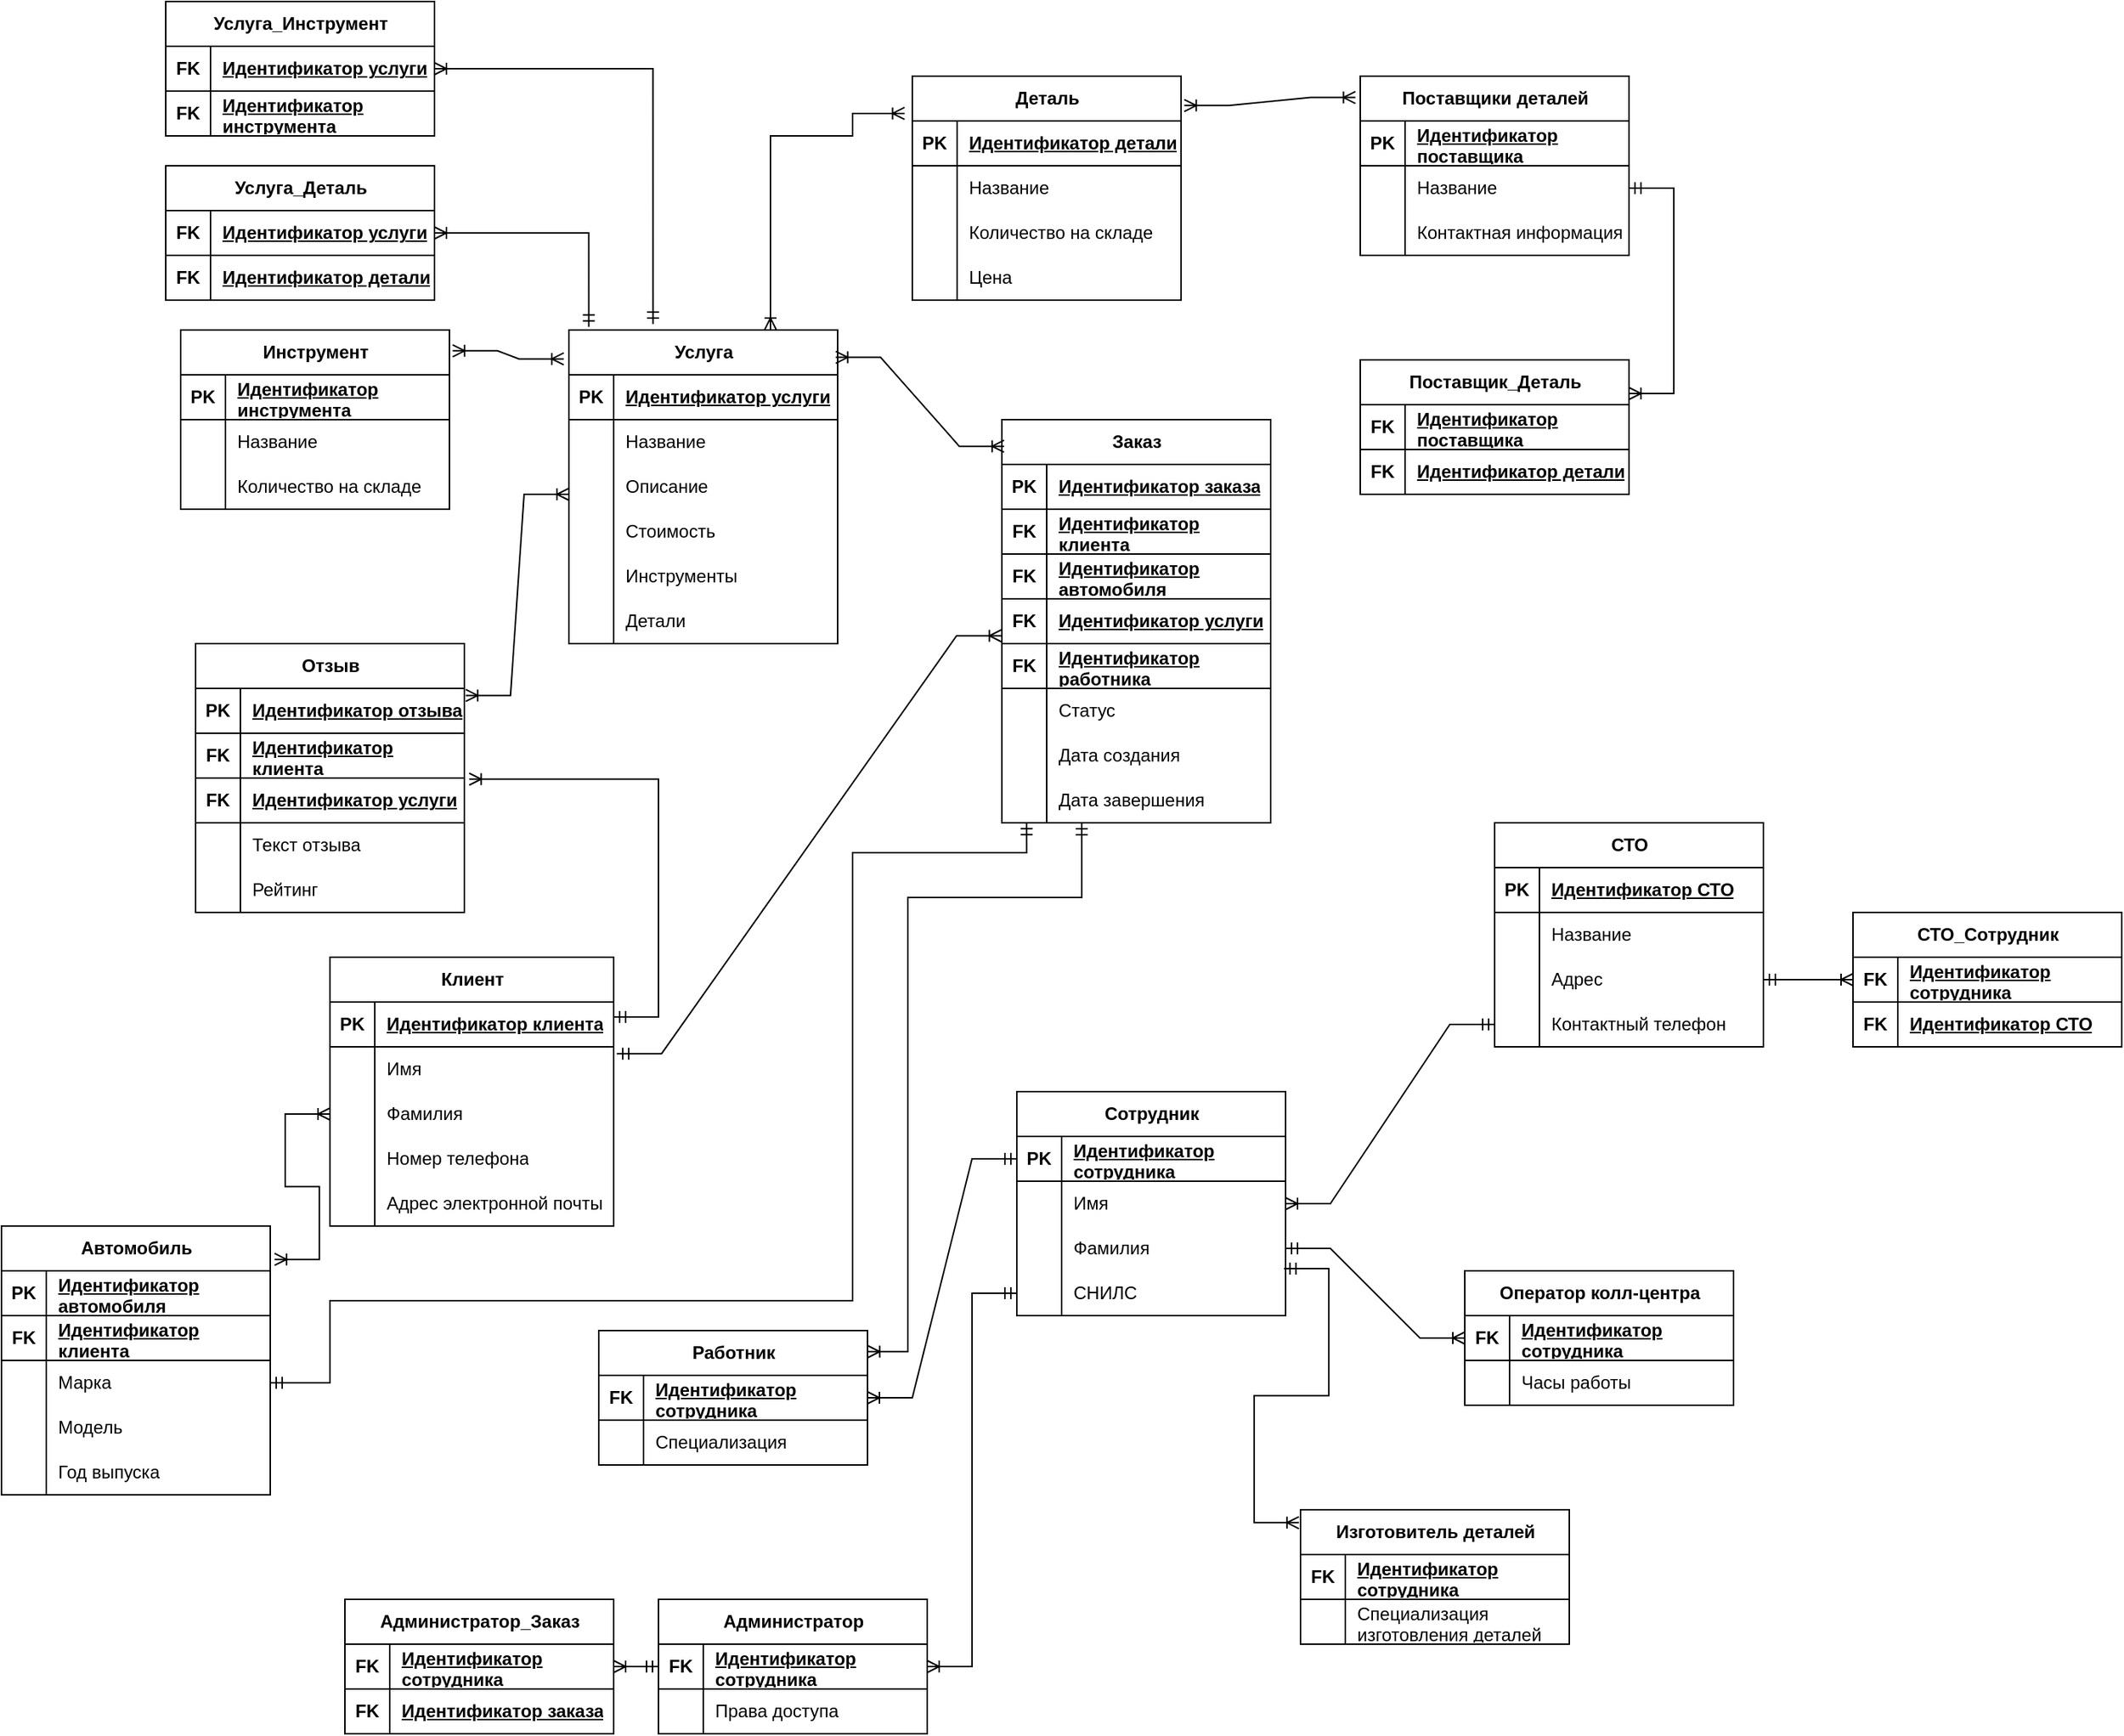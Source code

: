 <mxfile version="22.0.4" type="device">
  <diagram name="Страница — 1" id="USEmHAJxvi4rP5MgSZYt">
    <mxGraphModel dx="2078" dy="1857" grid="1" gridSize="10" guides="1" tooltips="1" connect="1" arrows="1" fold="1" page="1" pageScale="1" pageWidth="827" pageHeight="1169" math="0" shadow="0">
      <root>
        <mxCell id="0" />
        <mxCell id="1" parent="0" />
        <mxCell id="S0hsr5T0_kcNTuHbc3Hi-5" value="Сотрудник" style="shape=table;startSize=30;container=1;collapsible=1;childLayout=tableLayout;fixedRows=1;rowLines=0;fontStyle=1;align=center;resizeLast=1;html=1;" parent="1" vertex="1">
          <mxGeometry x="370" y="80" width="180" height="150" as="geometry" />
        </mxCell>
        <mxCell id="S0hsr5T0_kcNTuHbc3Hi-6" value="" style="shape=tableRow;horizontal=0;startSize=0;swimlaneHead=0;swimlaneBody=0;fillColor=none;collapsible=0;dropTarget=0;points=[[0,0.5],[1,0.5]];portConstraint=eastwest;top=0;left=0;right=0;bottom=1;" parent="S0hsr5T0_kcNTuHbc3Hi-5" vertex="1">
          <mxGeometry y="30" width="180" height="30" as="geometry" />
        </mxCell>
        <mxCell id="S0hsr5T0_kcNTuHbc3Hi-7" value="PK" style="shape=partialRectangle;connectable=0;fillColor=none;top=0;left=0;bottom=0;right=0;fontStyle=1;overflow=hidden;whiteSpace=wrap;html=1;" parent="S0hsr5T0_kcNTuHbc3Hi-6" vertex="1">
          <mxGeometry width="30" height="30" as="geometry">
            <mxRectangle width="30" height="30" as="alternateBounds" />
          </mxGeometry>
        </mxCell>
        <mxCell id="S0hsr5T0_kcNTuHbc3Hi-8" value="Идентификатор сотрудника" style="shape=partialRectangle;connectable=0;fillColor=none;top=0;left=0;bottom=0;right=0;align=left;spacingLeft=6;fontStyle=5;overflow=hidden;whiteSpace=wrap;html=1;" parent="S0hsr5T0_kcNTuHbc3Hi-6" vertex="1">
          <mxGeometry x="30" width="150" height="30" as="geometry">
            <mxRectangle width="150" height="30" as="alternateBounds" />
          </mxGeometry>
        </mxCell>
        <mxCell id="S0hsr5T0_kcNTuHbc3Hi-9" value="" style="shape=tableRow;horizontal=0;startSize=0;swimlaneHead=0;swimlaneBody=0;fillColor=none;collapsible=0;dropTarget=0;points=[[0,0.5],[1,0.5]];portConstraint=eastwest;top=0;left=0;right=0;bottom=0;" parent="S0hsr5T0_kcNTuHbc3Hi-5" vertex="1">
          <mxGeometry y="60" width="180" height="30" as="geometry" />
        </mxCell>
        <mxCell id="S0hsr5T0_kcNTuHbc3Hi-10" value="" style="shape=partialRectangle;connectable=0;fillColor=none;top=0;left=0;bottom=0;right=0;editable=1;overflow=hidden;whiteSpace=wrap;html=1;" parent="S0hsr5T0_kcNTuHbc3Hi-9" vertex="1">
          <mxGeometry width="30" height="30" as="geometry">
            <mxRectangle width="30" height="30" as="alternateBounds" />
          </mxGeometry>
        </mxCell>
        <mxCell id="S0hsr5T0_kcNTuHbc3Hi-11" value="Имя&lt;span id=&quot;docs-internal-guid-81fa8ec4-7fff-38d9-78bd-121a1038787f&quot;&gt;&lt;/span&gt;&lt;span id=&quot;docs-internal-guid-81fa8ec4-7fff-38d9-78bd-121a1038787f&quot;&gt;&lt;/span&gt;&lt;span id=&quot;docs-internal-guid-81fa8ec4-7fff-38d9-78bd-121a1038787f&quot;&gt;&lt;/span&gt;" style="shape=partialRectangle;connectable=0;fillColor=none;top=0;left=0;bottom=0;right=0;align=left;spacingLeft=6;overflow=hidden;whiteSpace=wrap;html=1;" parent="S0hsr5T0_kcNTuHbc3Hi-9" vertex="1">
          <mxGeometry x="30" width="150" height="30" as="geometry">
            <mxRectangle width="150" height="30" as="alternateBounds" />
          </mxGeometry>
        </mxCell>
        <mxCell id="S0hsr5T0_kcNTuHbc3Hi-21" value="" style="shape=tableRow;horizontal=0;startSize=0;swimlaneHead=0;swimlaneBody=0;fillColor=none;collapsible=0;dropTarget=0;points=[[0,0.5],[1,0.5]];portConstraint=eastwest;top=0;left=0;right=0;bottom=0;" parent="S0hsr5T0_kcNTuHbc3Hi-5" vertex="1">
          <mxGeometry y="90" width="180" height="30" as="geometry" />
        </mxCell>
        <mxCell id="S0hsr5T0_kcNTuHbc3Hi-22" value="" style="shape=partialRectangle;connectable=0;fillColor=none;top=0;left=0;bottom=0;right=0;editable=1;overflow=hidden;whiteSpace=wrap;html=1;" parent="S0hsr5T0_kcNTuHbc3Hi-21" vertex="1">
          <mxGeometry width="30" height="30" as="geometry">
            <mxRectangle width="30" height="30" as="alternateBounds" />
          </mxGeometry>
        </mxCell>
        <mxCell id="S0hsr5T0_kcNTuHbc3Hi-23" value="Фамилия" style="shape=partialRectangle;connectable=0;fillColor=none;top=0;left=0;bottom=0;right=0;align=left;spacingLeft=6;overflow=hidden;whiteSpace=wrap;html=1;" parent="S0hsr5T0_kcNTuHbc3Hi-21" vertex="1">
          <mxGeometry x="30" width="150" height="30" as="geometry">
            <mxRectangle width="150" height="30" as="alternateBounds" />
          </mxGeometry>
        </mxCell>
        <mxCell id="S0hsr5T0_kcNTuHbc3Hi-72" value="" style="shape=tableRow;horizontal=0;startSize=0;swimlaneHead=0;swimlaneBody=0;fillColor=none;collapsible=0;dropTarget=0;points=[[0,0.5],[1,0.5]];portConstraint=eastwest;top=0;left=0;right=0;bottom=0;" parent="S0hsr5T0_kcNTuHbc3Hi-5" vertex="1">
          <mxGeometry y="120" width="180" height="30" as="geometry" />
        </mxCell>
        <mxCell id="S0hsr5T0_kcNTuHbc3Hi-73" value="" style="shape=partialRectangle;connectable=0;fillColor=none;top=0;left=0;bottom=0;right=0;editable=1;overflow=hidden;whiteSpace=wrap;html=1;" parent="S0hsr5T0_kcNTuHbc3Hi-72" vertex="1">
          <mxGeometry width="30" height="30" as="geometry">
            <mxRectangle width="30" height="30" as="alternateBounds" />
          </mxGeometry>
        </mxCell>
        <mxCell id="S0hsr5T0_kcNTuHbc3Hi-74" value="СНИЛС&lt;span id=&quot;docs-internal-guid-81fa8ec4-7fff-38d9-78bd-121a1038787f&quot;&gt;&lt;/span&gt;&lt;span id=&quot;docs-internal-guid-81fa8ec4-7fff-38d9-78bd-121a1038787f&quot;&gt;&lt;/span&gt;&lt;span id=&quot;docs-internal-guid-81fa8ec4-7fff-38d9-78bd-121a1038787f&quot;&gt;&lt;/span&gt;" style="shape=partialRectangle;connectable=0;fillColor=none;top=0;left=0;bottom=0;right=0;align=left;spacingLeft=6;overflow=hidden;whiteSpace=wrap;html=1;" parent="S0hsr5T0_kcNTuHbc3Hi-72" vertex="1">
          <mxGeometry x="30" width="150" height="30" as="geometry">
            <mxRectangle width="150" height="30" as="alternateBounds" />
          </mxGeometry>
        </mxCell>
        <mxCell id="S0hsr5T0_kcNTuHbc3Hi-24" value="Клиент" style="shape=table;startSize=30;container=1;collapsible=1;childLayout=tableLayout;fixedRows=1;rowLines=0;fontStyle=1;align=center;resizeLast=1;html=1;" parent="1" vertex="1">
          <mxGeometry x="-90" y="-10" width="190" height="180" as="geometry" />
        </mxCell>
        <mxCell id="S0hsr5T0_kcNTuHbc3Hi-25" value="" style="shape=tableRow;horizontal=0;startSize=0;swimlaneHead=0;swimlaneBody=0;fillColor=none;collapsible=0;dropTarget=0;points=[[0,0.5],[1,0.5]];portConstraint=eastwest;top=0;left=0;right=0;bottom=1;" parent="S0hsr5T0_kcNTuHbc3Hi-24" vertex="1">
          <mxGeometry y="30" width="190" height="30" as="geometry" />
        </mxCell>
        <mxCell id="S0hsr5T0_kcNTuHbc3Hi-26" value="PK" style="shape=partialRectangle;connectable=0;fillColor=none;top=0;left=0;bottom=0;right=0;fontStyle=1;overflow=hidden;whiteSpace=wrap;html=1;" parent="S0hsr5T0_kcNTuHbc3Hi-25" vertex="1">
          <mxGeometry width="30" height="30" as="geometry">
            <mxRectangle width="30" height="30" as="alternateBounds" />
          </mxGeometry>
        </mxCell>
        <mxCell id="S0hsr5T0_kcNTuHbc3Hi-27" value="Идентификатор клиента" style="shape=partialRectangle;connectable=0;fillColor=none;top=0;left=0;bottom=0;right=0;align=left;spacingLeft=6;fontStyle=5;overflow=hidden;whiteSpace=wrap;html=1;" parent="S0hsr5T0_kcNTuHbc3Hi-25" vertex="1">
          <mxGeometry x="30" width="160" height="30" as="geometry">
            <mxRectangle width="160" height="30" as="alternateBounds" />
          </mxGeometry>
        </mxCell>
        <mxCell id="S0hsr5T0_kcNTuHbc3Hi-28" value="" style="shape=tableRow;horizontal=0;startSize=0;swimlaneHead=0;swimlaneBody=0;fillColor=none;collapsible=0;dropTarget=0;points=[[0,0.5],[1,0.5]];portConstraint=eastwest;top=0;left=0;right=0;bottom=0;" parent="S0hsr5T0_kcNTuHbc3Hi-24" vertex="1">
          <mxGeometry y="60" width="190" height="30" as="geometry" />
        </mxCell>
        <mxCell id="S0hsr5T0_kcNTuHbc3Hi-29" value="" style="shape=partialRectangle;connectable=0;fillColor=none;top=0;left=0;bottom=0;right=0;editable=1;overflow=hidden;whiteSpace=wrap;html=1;" parent="S0hsr5T0_kcNTuHbc3Hi-28" vertex="1">
          <mxGeometry width="30" height="30" as="geometry">
            <mxRectangle width="30" height="30" as="alternateBounds" />
          </mxGeometry>
        </mxCell>
        <mxCell id="S0hsr5T0_kcNTuHbc3Hi-30" value="Имя&lt;span id=&quot;docs-internal-guid-81fa8ec4-7fff-38d9-78bd-121a1038787f&quot;&gt;&lt;/span&gt;&lt;span id=&quot;docs-internal-guid-81fa8ec4-7fff-38d9-78bd-121a1038787f&quot;&gt;&lt;/span&gt;&lt;span id=&quot;docs-internal-guid-81fa8ec4-7fff-38d9-78bd-121a1038787f&quot;&gt;&lt;/span&gt;" style="shape=partialRectangle;connectable=0;fillColor=none;top=0;left=0;bottom=0;right=0;align=left;spacingLeft=6;overflow=hidden;whiteSpace=wrap;html=1;" parent="S0hsr5T0_kcNTuHbc3Hi-28" vertex="1">
          <mxGeometry x="30" width="160" height="30" as="geometry">
            <mxRectangle width="160" height="30" as="alternateBounds" />
          </mxGeometry>
        </mxCell>
        <mxCell id="S0hsr5T0_kcNTuHbc3Hi-31" value="" style="shape=tableRow;horizontal=0;startSize=0;swimlaneHead=0;swimlaneBody=0;fillColor=none;collapsible=0;dropTarget=0;points=[[0,0.5],[1,0.5]];portConstraint=eastwest;top=0;left=0;right=0;bottom=0;" parent="S0hsr5T0_kcNTuHbc3Hi-24" vertex="1">
          <mxGeometry y="90" width="190" height="30" as="geometry" />
        </mxCell>
        <mxCell id="S0hsr5T0_kcNTuHbc3Hi-32" value="" style="shape=partialRectangle;connectable=0;fillColor=none;top=0;left=0;bottom=0;right=0;editable=1;overflow=hidden;whiteSpace=wrap;html=1;" parent="S0hsr5T0_kcNTuHbc3Hi-31" vertex="1">
          <mxGeometry width="30" height="30" as="geometry">
            <mxRectangle width="30" height="30" as="alternateBounds" />
          </mxGeometry>
        </mxCell>
        <mxCell id="S0hsr5T0_kcNTuHbc3Hi-33" value="Фамилия" style="shape=partialRectangle;connectable=0;fillColor=none;top=0;left=0;bottom=0;right=0;align=left;spacingLeft=6;overflow=hidden;whiteSpace=wrap;html=1;" parent="S0hsr5T0_kcNTuHbc3Hi-31" vertex="1">
          <mxGeometry x="30" width="160" height="30" as="geometry">
            <mxRectangle width="160" height="30" as="alternateBounds" />
          </mxGeometry>
        </mxCell>
        <mxCell id="S0hsr5T0_kcNTuHbc3Hi-34" value="" style="shape=tableRow;horizontal=0;startSize=0;swimlaneHead=0;swimlaneBody=0;fillColor=none;collapsible=0;dropTarget=0;points=[[0,0.5],[1,0.5]];portConstraint=eastwest;top=0;left=0;right=0;bottom=0;" parent="S0hsr5T0_kcNTuHbc3Hi-24" vertex="1">
          <mxGeometry y="120" width="190" height="30" as="geometry" />
        </mxCell>
        <mxCell id="S0hsr5T0_kcNTuHbc3Hi-35" value="" style="shape=partialRectangle;connectable=0;fillColor=none;top=0;left=0;bottom=0;right=0;editable=1;overflow=hidden;whiteSpace=wrap;html=1;" parent="S0hsr5T0_kcNTuHbc3Hi-34" vertex="1">
          <mxGeometry width="30" height="30" as="geometry">
            <mxRectangle width="30" height="30" as="alternateBounds" />
          </mxGeometry>
        </mxCell>
        <mxCell id="S0hsr5T0_kcNTuHbc3Hi-36" value="Номер телефона" style="shape=partialRectangle;connectable=0;fillColor=none;top=0;left=0;bottom=0;right=0;align=left;spacingLeft=6;overflow=hidden;whiteSpace=wrap;html=1;" parent="S0hsr5T0_kcNTuHbc3Hi-34" vertex="1">
          <mxGeometry x="30" width="160" height="30" as="geometry">
            <mxRectangle width="160" height="30" as="alternateBounds" />
          </mxGeometry>
        </mxCell>
        <mxCell id="S0hsr5T0_kcNTuHbc3Hi-37" value="" style="shape=tableRow;horizontal=0;startSize=0;swimlaneHead=0;swimlaneBody=0;fillColor=none;collapsible=0;dropTarget=0;points=[[0,0.5],[1,0.5]];portConstraint=eastwest;top=0;left=0;right=0;bottom=0;" parent="S0hsr5T0_kcNTuHbc3Hi-24" vertex="1">
          <mxGeometry y="150" width="190" height="30" as="geometry" />
        </mxCell>
        <mxCell id="S0hsr5T0_kcNTuHbc3Hi-38" value="" style="shape=partialRectangle;connectable=0;fillColor=none;top=0;left=0;bottom=0;right=0;editable=1;overflow=hidden;whiteSpace=wrap;html=1;" parent="S0hsr5T0_kcNTuHbc3Hi-37" vertex="1">
          <mxGeometry width="30" height="30" as="geometry">
            <mxRectangle width="30" height="30" as="alternateBounds" />
          </mxGeometry>
        </mxCell>
        <mxCell id="S0hsr5T0_kcNTuHbc3Hi-39" value="Адрес электронной почты" style="shape=partialRectangle;connectable=0;fillColor=none;top=0;left=0;bottom=0;right=0;align=left;spacingLeft=6;overflow=hidden;whiteSpace=wrap;html=1;" parent="S0hsr5T0_kcNTuHbc3Hi-37" vertex="1">
          <mxGeometry x="30" width="160" height="30" as="geometry">
            <mxRectangle width="160" height="30" as="alternateBounds" />
          </mxGeometry>
        </mxCell>
        <mxCell id="S0hsr5T0_kcNTuHbc3Hi-62" value="Работник" style="shape=table;startSize=30;container=1;collapsible=1;childLayout=tableLayout;fixedRows=1;rowLines=0;fontStyle=1;align=center;resizeLast=1;html=1;" parent="1" vertex="1">
          <mxGeometry x="90" y="240" width="180" height="90" as="geometry" />
        </mxCell>
        <mxCell id="S0hsr5T0_kcNTuHbc3Hi-63" value="" style="shape=tableRow;horizontal=0;startSize=0;swimlaneHead=0;swimlaneBody=0;fillColor=none;collapsible=0;dropTarget=0;points=[[0,0.5],[1,0.5]];portConstraint=eastwest;top=0;left=0;right=0;bottom=1;" parent="S0hsr5T0_kcNTuHbc3Hi-62" vertex="1">
          <mxGeometry y="30" width="180" height="30" as="geometry" />
        </mxCell>
        <mxCell id="S0hsr5T0_kcNTuHbc3Hi-64" value="FK" style="shape=partialRectangle;connectable=0;fillColor=none;top=0;left=0;bottom=0;right=0;fontStyle=1;overflow=hidden;whiteSpace=wrap;html=1;" parent="S0hsr5T0_kcNTuHbc3Hi-63" vertex="1">
          <mxGeometry width="30" height="30" as="geometry">
            <mxRectangle width="30" height="30" as="alternateBounds" />
          </mxGeometry>
        </mxCell>
        <mxCell id="S0hsr5T0_kcNTuHbc3Hi-65" value="Идентификатор сотрудника" style="shape=partialRectangle;connectable=0;fillColor=none;top=0;left=0;bottom=0;right=0;align=left;spacingLeft=6;fontStyle=5;overflow=hidden;whiteSpace=wrap;html=1;" parent="S0hsr5T0_kcNTuHbc3Hi-63" vertex="1">
          <mxGeometry x="30" width="150" height="30" as="geometry">
            <mxRectangle width="150" height="30" as="alternateBounds" />
          </mxGeometry>
        </mxCell>
        <mxCell id="S0hsr5T0_kcNTuHbc3Hi-66" value="" style="shape=tableRow;horizontal=0;startSize=0;swimlaneHead=0;swimlaneBody=0;fillColor=none;collapsible=0;dropTarget=0;points=[[0,0.5],[1,0.5]];portConstraint=eastwest;top=0;left=0;right=0;bottom=0;" parent="S0hsr5T0_kcNTuHbc3Hi-62" vertex="1">
          <mxGeometry y="60" width="180" height="30" as="geometry" />
        </mxCell>
        <mxCell id="S0hsr5T0_kcNTuHbc3Hi-67" value="" style="shape=partialRectangle;connectable=0;fillColor=none;top=0;left=0;bottom=0;right=0;editable=1;overflow=hidden;whiteSpace=wrap;html=1;" parent="S0hsr5T0_kcNTuHbc3Hi-66" vertex="1">
          <mxGeometry width="30" height="30" as="geometry">
            <mxRectangle width="30" height="30" as="alternateBounds" />
          </mxGeometry>
        </mxCell>
        <mxCell id="S0hsr5T0_kcNTuHbc3Hi-68" value="Специализация&lt;span id=&quot;docs-internal-guid-81fa8ec4-7fff-38d9-78bd-121a1038787f&quot;&gt;&lt;/span&gt;&lt;span id=&quot;docs-internal-guid-81fa8ec4-7fff-38d9-78bd-121a1038787f&quot;&gt;&lt;/span&gt;&lt;span id=&quot;docs-internal-guid-81fa8ec4-7fff-38d9-78bd-121a1038787f&quot;&gt;&lt;/span&gt;" style="shape=partialRectangle;connectable=0;fillColor=none;top=0;left=0;bottom=0;right=0;align=left;spacingLeft=6;overflow=hidden;whiteSpace=wrap;html=1;" parent="S0hsr5T0_kcNTuHbc3Hi-66" vertex="1">
          <mxGeometry x="30" width="150" height="30" as="geometry">
            <mxRectangle width="150" height="30" as="alternateBounds" />
          </mxGeometry>
        </mxCell>
        <mxCell id="S0hsr5T0_kcNTuHbc3Hi-76" value="" style="edgeStyle=entityRelationEdgeStyle;fontSize=12;html=1;endArrow=ERoneToMany;startArrow=ERmandOne;rounded=0;entryX=1;entryY=0.5;entryDx=0;entryDy=0;exitX=0;exitY=0.5;exitDx=0;exitDy=0;" parent="1" source="S0hsr5T0_kcNTuHbc3Hi-6" target="S0hsr5T0_kcNTuHbc3Hi-63" edge="1">
          <mxGeometry width="100" height="100" relative="1" as="geometry">
            <mxPoint x="260" y="380" as="sourcePoint" />
            <mxPoint x="560" y="430" as="targetPoint" />
            <Array as="points">
              <mxPoint x="320" y="320" />
              <mxPoint x="360" y="380" />
              <mxPoint x="570" y="630" />
              <mxPoint x="600" y="440" />
              <mxPoint x="380" y="440" />
            </Array>
          </mxGeometry>
        </mxCell>
        <mxCell id="S0hsr5T0_kcNTuHbc3Hi-77" value="Администратор" style="shape=table;startSize=30;container=1;collapsible=1;childLayout=tableLayout;fixedRows=1;rowLines=0;fontStyle=1;align=center;resizeLast=1;html=1;" parent="1" vertex="1">
          <mxGeometry x="130" y="420" width="180" height="90" as="geometry" />
        </mxCell>
        <mxCell id="S0hsr5T0_kcNTuHbc3Hi-78" value="" style="shape=tableRow;horizontal=0;startSize=0;swimlaneHead=0;swimlaneBody=0;fillColor=none;collapsible=0;dropTarget=0;points=[[0,0.5],[1,0.5]];portConstraint=eastwest;top=0;left=0;right=0;bottom=1;" parent="S0hsr5T0_kcNTuHbc3Hi-77" vertex="1">
          <mxGeometry y="30" width="180" height="30" as="geometry" />
        </mxCell>
        <mxCell id="S0hsr5T0_kcNTuHbc3Hi-79" value="FK" style="shape=partialRectangle;connectable=0;fillColor=none;top=0;left=0;bottom=0;right=0;fontStyle=1;overflow=hidden;whiteSpace=wrap;html=1;" parent="S0hsr5T0_kcNTuHbc3Hi-78" vertex="1">
          <mxGeometry width="30" height="30" as="geometry">
            <mxRectangle width="30" height="30" as="alternateBounds" />
          </mxGeometry>
        </mxCell>
        <mxCell id="S0hsr5T0_kcNTuHbc3Hi-80" value="Идентификатор сотрудника" style="shape=partialRectangle;connectable=0;fillColor=none;top=0;left=0;bottom=0;right=0;align=left;spacingLeft=6;fontStyle=5;overflow=hidden;whiteSpace=wrap;html=1;" parent="S0hsr5T0_kcNTuHbc3Hi-78" vertex="1">
          <mxGeometry x="30" width="150" height="30" as="geometry">
            <mxRectangle width="150" height="30" as="alternateBounds" />
          </mxGeometry>
        </mxCell>
        <mxCell id="S0hsr5T0_kcNTuHbc3Hi-84" value="" style="shape=tableRow;horizontal=0;startSize=0;swimlaneHead=0;swimlaneBody=0;fillColor=none;collapsible=0;dropTarget=0;points=[[0,0.5],[1,0.5]];portConstraint=eastwest;top=0;left=0;right=0;bottom=0;" parent="S0hsr5T0_kcNTuHbc3Hi-77" vertex="1">
          <mxGeometry y="60" width="180" height="30" as="geometry" />
        </mxCell>
        <mxCell id="S0hsr5T0_kcNTuHbc3Hi-85" value="" style="shape=partialRectangle;connectable=0;fillColor=none;top=0;left=0;bottom=0;right=0;editable=1;overflow=hidden;whiteSpace=wrap;html=1;" parent="S0hsr5T0_kcNTuHbc3Hi-84" vertex="1">
          <mxGeometry width="30" height="30" as="geometry">
            <mxRectangle width="30" height="30" as="alternateBounds" />
          </mxGeometry>
        </mxCell>
        <mxCell id="S0hsr5T0_kcNTuHbc3Hi-86" value="Права доступа" style="shape=partialRectangle;connectable=0;fillColor=none;top=0;left=0;bottom=0;right=0;align=left;spacingLeft=6;overflow=hidden;whiteSpace=wrap;html=1;" parent="S0hsr5T0_kcNTuHbc3Hi-84" vertex="1">
          <mxGeometry x="30" width="150" height="30" as="geometry">
            <mxRectangle width="150" height="30" as="alternateBounds" />
          </mxGeometry>
        </mxCell>
        <mxCell id="S0hsr5T0_kcNTuHbc3Hi-87" value="Оператор колл-центра" style="shape=table;startSize=30;container=1;collapsible=1;childLayout=tableLayout;fixedRows=1;rowLines=0;fontStyle=1;align=center;resizeLast=1;html=1;" parent="1" vertex="1">
          <mxGeometry x="670" y="200" width="180" height="90" as="geometry" />
        </mxCell>
        <mxCell id="S0hsr5T0_kcNTuHbc3Hi-88" value="" style="shape=tableRow;horizontal=0;startSize=0;swimlaneHead=0;swimlaneBody=0;fillColor=none;collapsible=0;dropTarget=0;points=[[0,0.5],[1,0.5]];portConstraint=eastwest;top=0;left=0;right=0;bottom=1;" parent="S0hsr5T0_kcNTuHbc3Hi-87" vertex="1">
          <mxGeometry y="30" width="180" height="30" as="geometry" />
        </mxCell>
        <mxCell id="S0hsr5T0_kcNTuHbc3Hi-89" value="FK" style="shape=partialRectangle;connectable=0;fillColor=none;top=0;left=0;bottom=0;right=0;fontStyle=1;overflow=hidden;whiteSpace=wrap;html=1;" parent="S0hsr5T0_kcNTuHbc3Hi-88" vertex="1">
          <mxGeometry width="30" height="30" as="geometry">
            <mxRectangle width="30" height="30" as="alternateBounds" />
          </mxGeometry>
        </mxCell>
        <mxCell id="S0hsr5T0_kcNTuHbc3Hi-90" value="Идентификатор сотрудника" style="shape=partialRectangle;connectable=0;fillColor=none;top=0;left=0;bottom=0;right=0;align=left;spacingLeft=6;fontStyle=5;overflow=hidden;whiteSpace=wrap;html=1;" parent="S0hsr5T0_kcNTuHbc3Hi-88" vertex="1">
          <mxGeometry x="30" width="150" height="30" as="geometry">
            <mxRectangle width="150" height="30" as="alternateBounds" />
          </mxGeometry>
        </mxCell>
        <mxCell id="S0hsr5T0_kcNTuHbc3Hi-91" value="" style="shape=tableRow;horizontal=0;startSize=0;swimlaneHead=0;swimlaneBody=0;fillColor=none;collapsible=0;dropTarget=0;points=[[0,0.5],[1,0.5]];portConstraint=eastwest;top=0;left=0;right=0;bottom=0;" parent="S0hsr5T0_kcNTuHbc3Hi-87" vertex="1">
          <mxGeometry y="60" width="180" height="30" as="geometry" />
        </mxCell>
        <mxCell id="S0hsr5T0_kcNTuHbc3Hi-92" value="" style="shape=partialRectangle;connectable=0;fillColor=none;top=0;left=0;bottom=0;right=0;editable=1;overflow=hidden;whiteSpace=wrap;html=1;" parent="S0hsr5T0_kcNTuHbc3Hi-91" vertex="1">
          <mxGeometry width="30" height="30" as="geometry">
            <mxRectangle width="30" height="30" as="alternateBounds" />
          </mxGeometry>
        </mxCell>
        <mxCell id="S0hsr5T0_kcNTuHbc3Hi-93" value="Часы работы&lt;span id=&quot;docs-internal-guid-81fa8ec4-7fff-38d9-78bd-121a1038787f&quot;&gt;&lt;/span&gt;" style="shape=partialRectangle;connectable=0;fillColor=none;top=0;left=0;bottom=0;right=0;align=left;spacingLeft=6;overflow=hidden;whiteSpace=wrap;html=1;" parent="S0hsr5T0_kcNTuHbc3Hi-91" vertex="1">
          <mxGeometry x="30" width="150" height="30" as="geometry">
            <mxRectangle width="150" height="30" as="alternateBounds" />
          </mxGeometry>
        </mxCell>
        <mxCell id="S0hsr5T0_kcNTuHbc3Hi-107" value="Изготовитель деталей" style="shape=table;startSize=30;container=1;collapsible=1;childLayout=tableLayout;fixedRows=1;rowLines=0;fontStyle=1;align=center;resizeLast=1;html=1;" parent="1" vertex="1">
          <mxGeometry x="560" y="360" width="180" height="90" as="geometry" />
        </mxCell>
        <mxCell id="S0hsr5T0_kcNTuHbc3Hi-108" value="" style="shape=tableRow;horizontal=0;startSize=0;swimlaneHead=0;swimlaneBody=0;fillColor=none;collapsible=0;dropTarget=0;points=[[0,0.5],[1,0.5]];portConstraint=eastwest;top=0;left=0;right=0;bottom=1;" parent="S0hsr5T0_kcNTuHbc3Hi-107" vertex="1">
          <mxGeometry y="30" width="180" height="30" as="geometry" />
        </mxCell>
        <mxCell id="S0hsr5T0_kcNTuHbc3Hi-109" value="FK" style="shape=partialRectangle;connectable=0;fillColor=none;top=0;left=0;bottom=0;right=0;fontStyle=1;overflow=hidden;whiteSpace=wrap;html=1;" parent="S0hsr5T0_kcNTuHbc3Hi-108" vertex="1">
          <mxGeometry width="30" height="30" as="geometry">
            <mxRectangle width="30" height="30" as="alternateBounds" />
          </mxGeometry>
        </mxCell>
        <mxCell id="S0hsr5T0_kcNTuHbc3Hi-110" value="Идентификатор сотрудника" style="shape=partialRectangle;connectable=0;fillColor=none;top=0;left=0;bottom=0;right=0;align=left;spacingLeft=6;fontStyle=5;overflow=hidden;whiteSpace=wrap;html=1;" parent="S0hsr5T0_kcNTuHbc3Hi-108" vertex="1">
          <mxGeometry x="30" width="150" height="30" as="geometry">
            <mxRectangle width="150" height="30" as="alternateBounds" />
          </mxGeometry>
        </mxCell>
        <mxCell id="S0hsr5T0_kcNTuHbc3Hi-111" value="" style="shape=tableRow;horizontal=0;startSize=0;swimlaneHead=0;swimlaneBody=0;fillColor=none;collapsible=0;dropTarget=0;points=[[0,0.5],[1,0.5]];portConstraint=eastwest;top=0;left=0;right=0;bottom=0;" parent="S0hsr5T0_kcNTuHbc3Hi-107" vertex="1">
          <mxGeometry y="60" width="180" height="30" as="geometry" />
        </mxCell>
        <mxCell id="S0hsr5T0_kcNTuHbc3Hi-112" value="" style="shape=partialRectangle;connectable=0;fillColor=none;top=0;left=0;bottom=0;right=0;editable=1;overflow=hidden;whiteSpace=wrap;html=1;" parent="S0hsr5T0_kcNTuHbc3Hi-111" vertex="1">
          <mxGeometry width="30" height="30" as="geometry">
            <mxRectangle width="30" height="30" as="alternateBounds" />
          </mxGeometry>
        </mxCell>
        <mxCell id="S0hsr5T0_kcNTuHbc3Hi-113" value="Специализация изготовления деталей&lt;span id=&quot;docs-internal-guid-81fa8ec4-7fff-38d9-78bd-121a1038787f&quot;&gt;&lt;/span&gt;" style="shape=partialRectangle;connectable=0;fillColor=none;top=0;left=0;bottom=0;right=0;align=left;spacingLeft=6;overflow=hidden;whiteSpace=wrap;html=1;" parent="S0hsr5T0_kcNTuHbc3Hi-111" vertex="1">
          <mxGeometry x="30" width="150" height="30" as="geometry">
            <mxRectangle width="150" height="30" as="alternateBounds" />
          </mxGeometry>
        </mxCell>
        <mxCell id="S0hsr5T0_kcNTuHbc3Hi-114" value="" style="edgeStyle=entityRelationEdgeStyle;fontSize=12;html=1;endArrow=ERoneToMany;startArrow=ERmandOne;rounded=0;entryX=-0.006;entryY=0.096;entryDx=0;entryDy=0;entryPerimeter=0;exitX=0.994;exitY=-0.05;exitDx=0;exitDy=0;exitPerimeter=0;" parent="1" source="S0hsr5T0_kcNTuHbc3Hi-72" target="S0hsr5T0_kcNTuHbc3Hi-107" edge="1">
          <mxGeometry width="100" height="100" relative="1" as="geometry">
            <mxPoint x="380" y="225" as="sourcePoint" />
            <mxPoint x="172" y="344" as="targetPoint" />
            <Array as="points">
              <mxPoint x="330" y="330" />
              <mxPoint x="370" y="390" />
              <mxPoint x="580" y="640" />
              <mxPoint x="610" y="450" />
              <mxPoint x="390" y="450" />
            </Array>
          </mxGeometry>
        </mxCell>
        <mxCell id="S0hsr5T0_kcNTuHbc3Hi-115" value="" style="edgeStyle=entityRelationEdgeStyle;fontSize=12;html=1;endArrow=ERoneToMany;startArrow=ERmandOne;rounded=0;exitX=1;exitY=0.5;exitDx=0;exitDy=0;" parent="1" source="S0hsr5T0_kcNTuHbc3Hi-21" target="S0hsr5T0_kcNTuHbc3Hi-88" edge="1">
          <mxGeometry width="100" height="100" relative="1" as="geometry">
            <mxPoint x="550" y="215" as="sourcePoint" />
            <mxPoint x="690" y="335" as="targetPoint" />
            <Array as="points">
              <mxPoint x="331" y="346" />
              <mxPoint x="371" y="406" />
              <mxPoint x="581" y="656" />
              <mxPoint x="611" y="466" />
              <mxPoint x="391" y="466" />
            </Array>
          </mxGeometry>
        </mxCell>
        <mxCell id="S0hsr5T0_kcNTuHbc3Hi-116" value="" style="edgeStyle=entityRelationEdgeStyle;fontSize=12;html=1;endArrow=ERoneToMany;startArrow=ERmandOne;rounded=0;exitX=0;exitY=0.5;exitDx=0;exitDy=0;" parent="1" source="S0hsr5T0_kcNTuHbc3Hi-72" target="S0hsr5T0_kcNTuHbc3Hi-77" edge="1">
          <mxGeometry width="100" height="100" relative="1" as="geometry">
            <mxPoint x="343.24" y="260" as="sourcePoint" />
            <mxPoint x="280.0" y="392.04" as="targetPoint" />
            <Array as="points">
              <mxPoint x="303.24" y="375" />
              <mxPoint x="310" y="295" />
              <mxPoint x="263.24" y="325" />
              <mxPoint x="273.24" y="345" />
              <mxPoint x="343.24" y="435" />
              <mxPoint x="553.24" y="685" />
              <mxPoint x="583.24" y="495" />
              <mxPoint x="363.24" y="495" />
            </Array>
          </mxGeometry>
        </mxCell>
        <mxCell id="S0hsr5T0_kcNTuHbc3Hi-118" value="Автомобиль" style="shape=table;startSize=30;container=1;collapsible=1;childLayout=tableLayout;fixedRows=1;rowLines=0;fontStyle=1;align=center;resizeLast=1;html=1;" parent="1" vertex="1">
          <mxGeometry x="-310" y="170" width="180" height="180" as="geometry" />
        </mxCell>
        <mxCell id="S0hsr5T0_kcNTuHbc3Hi-119" value="" style="shape=tableRow;horizontal=0;startSize=0;swimlaneHead=0;swimlaneBody=0;fillColor=none;collapsible=0;dropTarget=0;points=[[0,0.5],[1,0.5]];portConstraint=eastwest;top=0;left=0;right=0;bottom=1;" parent="S0hsr5T0_kcNTuHbc3Hi-118" vertex="1">
          <mxGeometry y="30" width="180" height="30" as="geometry" />
        </mxCell>
        <mxCell id="S0hsr5T0_kcNTuHbc3Hi-120" value="PK" style="shape=partialRectangle;connectable=0;fillColor=none;top=0;left=0;bottom=0;right=0;fontStyle=1;overflow=hidden;whiteSpace=wrap;html=1;" parent="S0hsr5T0_kcNTuHbc3Hi-119" vertex="1">
          <mxGeometry width="30" height="30" as="geometry">
            <mxRectangle width="30" height="30" as="alternateBounds" />
          </mxGeometry>
        </mxCell>
        <mxCell id="S0hsr5T0_kcNTuHbc3Hi-121" value="Идентификатор автомобиля" style="shape=partialRectangle;connectable=0;fillColor=none;top=0;left=0;bottom=0;right=0;align=left;spacingLeft=6;fontStyle=5;overflow=hidden;whiteSpace=wrap;html=1;" parent="S0hsr5T0_kcNTuHbc3Hi-119" vertex="1">
          <mxGeometry x="30" width="150" height="30" as="geometry">
            <mxRectangle width="150" height="30" as="alternateBounds" />
          </mxGeometry>
        </mxCell>
        <mxCell id="S0hsr5T0_kcNTuHbc3Hi-131" value="" style="shape=tableRow;horizontal=0;startSize=0;swimlaneHead=0;swimlaneBody=0;fillColor=none;collapsible=0;dropTarget=0;points=[[0,0.5],[1,0.5]];portConstraint=eastwest;top=0;left=0;right=0;bottom=1;" parent="S0hsr5T0_kcNTuHbc3Hi-118" vertex="1">
          <mxGeometry y="60" width="180" height="30" as="geometry" />
        </mxCell>
        <mxCell id="S0hsr5T0_kcNTuHbc3Hi-132" value="FK" style="shape=partialRectangle;connectable=0;fillColor=none;top=0;left=0;bottom=0;right=0;fontStyle=1;overflow=hidden;whiteSpace=wrap;html=1;" parent="S0hsr5T0_kcNTuHbc3Hi-131" vertex="1">
          <mxGeometry width="30" height="30" as="geometry">
            <mxRectangle width="30" height="30" as="alternateBounds" />
          </mxGeometry>
        </mxCell>
        <mxCell id="S0hsr5T0_kcNTuHbc3Hi-133" value="Идентификатор клиента" style="shape=partialRectangle;connectable=0;fillColor=none;top=0;left=0;bottom=0;right=0;align=left;spacingLeft=6;fontStyle=5;overflow=hidden;whiteSpace=wrap;html=1;" parent="S0hsr5T0_kcNTuHbc3Hi-131" vertex="1">
          <mxGeometry x="30" width="150" height="30" as="geometry">
            <mxRectangle width="150" height="30" as="alternateBounds" />
          </mxGeometry>
        </mxCell>
        <mxCell id="S0hsr5T0_kcNTuHbc3Hi-122" value="" style="shape=tableRow;horizontal=0;startSize=0;swimlaneHead=0;swimlaneBody=0;fillColor=none;collapsible=0;dropTarget=0;points=[[0,0.5],[1,0.5]];portConstraint=eastwest;top=0;left=0;right=0;bottom=0;" parent="S0hsr5T0_kcNTuHbc3Hi-118" vertex="1">
          <mxGeometry y="90" width="180" height="30" as="geometry" />
        </mxCell>
        <mxCell id="S0hsr5T0_kcNTuHbc3Hi-123" value="" style="shape=partialRectangle;connectable=0;fillColor=none;top=0;left=0;bottom=0;right=0;editable=1;overflow=hidden;whiteSpace=wrap;html=1;" parent="S0hsr5T0_kcNTuHbc3Hi-122" vertex="1">
          <mxGeometry width="30" height="30" as="geometry">
            <mxRectangle width="30" height="30" as="alternateBounds" />
          </mxGeometry>
        </mxCell>
        <mxCell id="S0hsr5T0_kcNTuHbc3Hi-124" value="Марка" style="shape=partialRectangle;connectable=0;fillColor=none;top=0;left=0;bottom=0;right=0;align=left;spacingLeft=6;overflow=hidden;whiteSpace=wrap;html=1;" parent="S0hsr5T0_kcNTuHbc3Hi-122" vertex="1">
          <mxGeometry x="30" width="150" height="30" as="geometry">
            <mxRectangle width="150" height="30" as="alternateBounds" />
          </mxGeometry>
        </mxCell>
        <mxCell id="S0hsr5T0_kcNTuHbc3Hi-125" value="" style="shape=tableRow;horizontal=0;startSize=0;swimlaneHead=0;swimlaneBody=0;fillColor=none;collapsible=0;dropTarget=0;points=[[0,0.5],[1,0.5]];portConstraint=eastwest;top=0;left=0;right=0;bottom=0;" parent="S0hsr5T0_kcNTuHbc3Hi-118" vertex="1">
          <mxGeometry y="120" width="180" height="30" as="geometry" />
        </mxCell>
        <mxCell id="S0hsr5T0_kcNTuHbc3Hi-126" value="" style="shape=partialRectangle;connectable=0;fillColor=none;top=0;left=0;bottom=0;right=0;editable=1;overflow=hidden;whiteSpace=wrap;html=1;" parent="S0hsr5T0_kcNTuHbc3Hi-125" vertex="1">
          <mxGeometry width="30" height="30" as="geometry">
            <mxRectangle width="30" height="30" as="alternateBounds" />
          </mxGeometry>
        </mxCell>
        <mxCell id="S0hsr5T0_kcNTuHbc3Hi-127" value="Модель" style="shape=partialRectangle;connectable=0;fillColor=none;top=0;left=0;bottom=0;right=0;align=left;spacingLeft=6;overflow=hidden;whiteSpace=wrap;html=1;" parent="S0hsr5T0_kcNTuHbc3Hi-125" vertex="1">
          <mxGeometry x="30" width="150" height="30" as="geometry">
            <mxRectangle width="150" height="30" as="alternateBounds" />
          </mxGeometry>
        </mxCell>
        <mxCell id="S0hsr5T0_kcNTuHbc3Hi-128" value="" style="shape=tableRow;horizontal=0;startSize=0;swimlaneHead=0;swimlaneBody=0;fillColor=none;collapsible=0;dropTarget=0;points=[[0,0.5],[1,0.5]];portConstraint=eastwest;top=0;left=0;right=0;bottom=0;" parent="S0hsr5T0_kcNTuHbc3Hi-118" vertex="1">
          <mxGeometry y="150" width="180" height="30" as="geometry" />
        </mxCell>
        <mxCell id="S0hsr5T0_kcNTuHbc3Hi-129" value="" style="shape=partialRectangle;connectable=0;fillColor=none;top=0;left=0;bottom=0;right=0;editable=1;overflow=hidden;whiteSpace=wrap;html=1;" parent="S0hsr5T0_kcNTuHbc3Hi-128" vertex="1">
          <mxGeometry width="30" height="30" as="geometry">
            <mxRectangle width="30" height="30" as="alternateBounds" />
          </mxGeometry>
        </mxCell>
        <mxCell id="S0hsr5T0_kcNTuHbc3Hi-130" value="Год выпуска" style="shape=partialRectangle;connectable=0;fillColor=none;top=0;left=0;bottom=0;right=0;align=left;spacingLeft=6;overflow=hidden;whiteSpace=wrap;html=1;" parent="S0hsr5T0_kcNTuHbc3Hi-128" vertex="1">
          <mxGeometry x="30" width="150" height="30" as="geometry">
            <mxRectangle width="150" height="30" as="alternateBounds" />
          </mxGeometry>
        </mxCell>
        <mxCell id="S0hsr5T0_kcNTuHbc3Hi-134" value="" style="edgeStyle=entityRelationEdgeStyle;fontSize=12;html=1;endArrow=ERoneToMany;startArrow=ERoneToMany;rounded=0;entryX=1.016;entryY=0.124;entryDx=0;entryDy=0;entryPerimeter=0;exitX=0;exitY=0.5;exitDx=0;exitDy=0;startFill=0;" parent="1" source="S0hsr5T0_kcNTuHbc3Hi-31" target="S0hsr5T0_kcNTuHbc3Hi-118" edge="1">
          <mxGeometry width="100" height="100" relative="1" as="geometry">
            <mxPoint x="-100" y="161" as="sourcePoint" />
            <mxPoint x="-168" y="290" as="targetPoint" />
            <Array as="points">
              <mxPoint x="-150" y="356" />
              <mxPoint x="-110" y="416" />
              <mxPoint x="100" y="666" />
              <mxPoint x="130" y="476" />
              <mxPoint x="-90" y="476" />
            </Array>
          </mxGeometry>
        </mxCell>
        <mxCell id="S0hsr5T0_kcNTuHbc3Hi-135" value="СТО" style="shape=table;startSize=30;container=1;collapsible=1;childLayout=tableLayout;fixedRows=1;rowLines=0;fontStyle=1;align=center;resizeLast=1;html=1;" parent="1" vertex="1">
          <mxGeometry x="690" y="-100" width="180" height="150" as="geometry" />
        </mxCell>
        <mxCell id="S0hsr5T0_kcNTuHbc3Hi-136" value="" style="shape=tableRow;horizontal=0;startSize=0;swimlaneHead=0;swimlaneBody=0;fillColor=none;collapsible=0;dropTarget=0;points=[[0,0.5],[1,0.5]];portConstraint=eastwest;top=0;left=0;right=0;bottom=1;" parent="S0hsr5T0_kcNTuHbc3Hi-135" vertex="1">
          <mxGeometry y="30" width="180" height="30" as="geometry" />
        </mxCell>
        <mxCell id="S0hsr5T0_kcNTuHbc3Hi-137" value="PK" style="shape=partialRectangle;connectable=0;fillColor=none;top=0;left=0;bottom=0;right=0;fontStyle=1;overflow=hidden;whiteSpace=wrap;html=1;" parent="S0hsr5T0_kcNTuHbc3Hi-136" vertex="1">
          <mxGeometry width="30" height="30" as="geometry">
            <mxRectangle width="30" height="30" as="alternateBounds" />
          </mxGeometry>
        </mxCell>
        <mxCell id="S0hsr5T0_kcNTuHbc3Hi-138" value="Идентификатор СТО" style="shape=partialRectangle;connectable=0;fillColor=none;top=0;left=0;bottom=0;right=0;align=left;spacingLeft=6;fontStyle=5;overflow=hidden;whiteSpace=wrap;html=1;" parent="S0hsr5T0_kcNTuHbc3Hi-136" vertex="1">
          <mxGeometry x="30" width="150" height="30" as="geometry">
            <mxRectangle width="150" height="30" as="alternateBounds" />
          </mxGeometry>
        </mxCell>
        <mxCell id="S0hsr5T0_kcNTuHbc3Hi-139" value="" style="shape=tableRow;horizontal=0;startSize=0;swimlaneHead=0;swimlaneBody=0;fillColor=none;collapsible=0;dropTarget=0;points=[[0,0.5],[1,0.5]];portConstraint=eastwest;top=0;left=0;right=0;bottom=0;" parent="S0hsr5T0_kcNTuHbc3Hi-135" vertex="1">
          <mxGeometry y="60" width="180" height="30" as="geometry" />
        </mxCell>
        <mxCell id="S0hsr5T0_kcNTuHbc3Hi-140" value="" style="shape=partialRectangle;connectable=0;fillColor=none;top=0;left=0;bottom=0;right=0;editable=1;overflow=hidden;whiteSpace=wrap;html=1;" parent="S0hsr5T0_kcNTuHbc3Hi-139" vertex="1">
          <mxGeometry width="30" height="30" as="geometry">
            <mxRectangle width="30" height="30" as="alternateBounds" />
          </mxGeometry>
        </mxCell>
        <mxCell id="S0hsr5T0_kcNTuHbc3Hi-141" value="Название" style="shape=partialRectangle;connectable=0;fillColor=none;top=0;left=0;bottom=0;right=0;align=left;spacingLeft=6;overflow=hidden;whiteSpace=wrap;html=1;" parent="S0hsr5T0_kcNTuHbc3Hi-139" vertex="1">
          <mxGeometry x="30" width="150" height="30" as="geometry">
            <mxRectangle width="150" height="30" as="alternateBounds" />
          </mxGeometry>
        </mxCell>
        <mxCell id="S0hsr5T0_kcNTuHbc3Hi-142" value="" style="shape=tableRow;horizontal=0;startSize=0;swimlaneHead=0;swimlaneBody=0;fillColor=none;collapsible=0;dropTarget=0;points=[[0,0.5],[1,0.5]];portConstraint=eastwest;top=0;left=0;right=0;bottom=0;" parent="S0hsr5T0_kcNTuHbc3Hi-135" vertex="1">
          <mxGeometry y="90" width="180" height="30" as="geometry" />
        </mxCell>
        <mxCell id="S0hsr5T0_kcNTuHbc3Hi-143" value="" style="shape=partialRectangle;connectable=0;fillColor=none;top=0;left=0;bottom=0;right=0;editable=1;overflow=hidden;whiteSpace=wrap;html=1;" parent="S0hsr5T0_kcNTuHbc3Hi-142" vertex="1">
          <mxGeometry width="30" height="30" as="geometry">
            <mxRectangle width="30" height="30" as="alternateBounds" />
          </mxGeometry>
        </mxCell>
        <mxCell id="S0hsr5T0_kcNTuHbc3Hi-144" value="Адрес" style="shape=partialRectangle;connectable=0;fillColor=none;top=0;left=0;bottom=0;right=0;align=left;spacingLeft=6;overflow=hidden;whiteSpace=wrap;html=1;" parent="S0hsr5T0_kcNTuHbc3Hi-142" vertex="1">
          <mxGeometry x="30" width="150" height="30" as="geometry">
            <mxRectangle width="150" height="30" as="alternateBounds" />
          </mxGeometry>
        </mxCell>
        <mxCell id="S0hsr5T0_kcNTuHbc3Hi-145" value="" style="shape=tableRow;horizontal=0;startSize=0;swimlaneHead=0;swimlaneBody=0;fillColor=none;collapsible=0;dropTarget=0;points=[[0,0.5],[1,0.5]];portConstraint=eastwest;top=0;left=0;right=0;bottom=0;" parent="S0hsr5T0_kcNTuHbc3Hi-135" vertex="1">
          <mxGeometry y="120" width="180" height="30" as="geometry" />
        </mxCell>
        <mxCell id="S0hsr5T0_kcNTuHbc3Hi-146" value="" style="shape=partialRectangle;connectable=0;fillColor=none;top=0;left=0;bottom=0;right=0;editable=1;overflow=hidden;whiteSpace=wrap;html=1;" parent="S0hsr5T0_kcNTuHbc3Hi-145" vertex="1">
          <mxGeometry width="30" height="30" as="geometry">
            <mxRectangle width="30" height="30" as="alternateBounds" />
          </mxGeometry>
        </mxCell>
        <mxCell id="S0hsr5T0_kcNTuHbc3Hi-147" value="Контактный телефон" style="shape=partialRectangle;connectable=0;fillColor=none;top=0;left=0;bottom=0;right=0;align=left;spacingLeft=6;overflow=hidden;whiteSpace=wrap;html=1;" parent="S0hsr5T0_kcNTuHbc3Hi-145" vertex="1">
          <mxGeometry x="30" width="150" height="30" as="geometry">
            <mxRectangle width="150" height="30" as="alternateBounds" />
          </mxGeometry>
        </mxCell>
        <mxCell id="S0hsr5T0_kcNTuHbc3Hi-148" value="" style="edgeStyle=entityRelationEdgeStyle;fontSize=12;html=1;endArrow=ERoneToMany;startArrow=ERmandOne;rounded=0;" parent="1" source="S0hsr5T0_kcNTuHbc3Hi-145" target="S0hsr5T0_kcNTuHbc3Hi-9" edge="1">
          <mxGeometry width="100" height="100" relative="1" as="geometry">
            <mxPoint x="458" y="10" as="sourcePoint" />
            <mxPoint x="390" y="139" as="targetPoint" />
            <Array as="points">
              <mxPoint x="408" y="205" />
              <mxPoint x="540" y="40" />
              <mxPoint x="448" y="265" />
              <mxPoint x="658" y="515" />
              <mxPoint x="688" y="325" />
              <mxPoint x="468" y="325" />
            </Array>
          </mxGeometry>
        </mxCell>
        <mxCell id="S0hsr5T0_kcNTuHbc3Hi-152" value="Отзыв" style="shape=table;startSize=30;container=1;collapsible=1;childLayout=tableLayout;fixedRows=1;rowLines=0;fontStyle=1;align=center;resizeLast=1;html=1;" parent="1" vertex="1">
          <mxGeometry x="-180" y="-220" width="180" height="180" as="geometry" />
        </mxCell>
        <mxCell id="S0hsr5T0_kcNTuHbc3Hi-153" value="" style="shape=tableRow;horizontal=0;startSize=0;swimlaneHead=0;swimlaneBody=0;fillColor=none;collapsible=0;dropTarget=0;points=[[0,0.5],[1,0.5]];portConstraint=eastwest;top=0;left=0;right=0;bottom=1;" parent="S0hsr5T0_kcNTuHbc3Hi-152" vertex="1">
          <mxGeometry y="30" width="180" height="30" as="geometry" />
        </mxCell>
        <mxCell id="S0hsr5T0_kcNTuHbc3Hi-154" value="PK" style="shape=partialRectangle;connectable=0;fillColor=none;top=0;left=0;bottom=0;right=0;fontStyle=1;overflow=hidden;whiteSpace=wrap;html=1;" parent="S0hsr5T0_kcNTuHbc3Hi-153" vertex="1">
          <mxGeometry width="30" height="30" as="geometry">
            <mxRectangle width="30" height="30" as="alternateBounds" />
          </mxGeometry>
        </mxCell>
        <mxCell id="S0hsr5T0_kcNTuHbc3Hi-155" value="Идентификатор отзыва" style="shape=partialRectangle;connectable=0;fillColor=none;top=0;left=0;bottom=0;right=0;align=left;spacingLeft=6;fontStyle=5;overflow=hidden;whiteSpace=wrap;html=1;" parent="S0hsr5T0_kcNTuHbc3Hi-153" vertex="1">
          <mxGeometry x="30" width="150" height="30" as="geometry">
            <mxRectangle width="150" height="30" as="alternateBounds" />
          </mxGeometry>
        </mxCell>
        <mxCell id="S0hsr5T0_kcNTuHbc3Hi-165" value="" style="shape=tableRow;horizontal=0;startSize=0;swimlaneHead=0;swimlaneBody=0;fillColor=none;collapsible=0;dropTarget=0;points=[[0,0.5],[1,0.5]];portConstraint=eastwest;top=0;left=0;right=0;bottom=1;" parent="S0hsr5T0_kcNTuHbc3Hi-152" vertex="1">
          <mxGeometry y="60" width="180" height="30" as="geometry" />
        </mxCell>
        <mxCell id="S0hsr5T0_kcNTuHbc3Hi-166" value="FK" style="shape=partialRectangle;connectable=0;fillColor=none;top=0;left=0;bottom=0;right=0;fontStyle=1;overflow=hidden;whiteSpace=wrap;html=1;" parent="S0hsr5T0_kcNTuHbc3Hi-165" vertex="1">
          <mxGeometry width="30" height="30" as="geometry">
            <mxRectangle width="30" height="30" as="alternateBounds" />
          </mxGeometry>
        </mxCell>
        <mxCell id="S0hsr5T0_kcNTuHbc3Hi-167" value="Идентификатор клиента" style="shape=partialRectangle;connectable=0;fillColor=none;top=0;left=0;bottom=0;right=0;align=left;spacingLeft=6;fontStyle=5;overflow=hidden;whiteSpace=wrap;html=1;" parent="S0hsr5T0_kcNTuHbc3Hi-165" vertex="1">
          <mxGeometry x="30" width="150" height="30" as="geometry">
            <mxRectangle width="150" height="30" as="alternateBounds" />
          </mxGeometry>
        </mxCell>
        <mxCell id="S0hsr5T0_kcNTuHbc3Hi-168" value="" style="shape=tableRow;horizontal=0;startSize=0;swimlaneHead=0;swimlaneBody=0;fillColor=none;collapsible=0;dropTarget=0;points=[[0,0.5],[1,0.5]];portConstraint=eastwest;top=0;left=0;right=0;bottom=1;" parent="S0hsr5T0_kcNTuHbc3Hi-152" vertex="1">
          <mxGeometry y="90" width="180" height="30" as="geometry" />
        </mxCell>
        <mxCell id="S0hsr5T0_kcNTuHbc3Hi-169" value="FK" style="shape=partialRectangle;connectable=0;fillColor=none;top=0;left=0;bottom=0;right=0;fontStyle=1;overflow=hidden;whiteSpace=wrap;html=1;" parent="S0hsr5T0_kcNTuHbc3Hi-168" vertex="1">
          <mxGeometry width="30" height="30" as="geometry">
            <mxRectangle width="30" height="30" as="alternateBounds" />
          </mxGeometry>
        </mxCell>
        <mxCell id="S0hsr5T0_kcNTuHbc3Hi-170" value="Идентификатор услуги" style="shape=partialRectangle;connectable=0;fillColor=none;top=0;left=0;bottom=0;right=0;align=left;spacingLeft=6;fontStyle=5;overflow=hidden;whiteSpace=wrap;html=1;" parent="S0hsr5T0_kcNTuHbc3Hi-168" vertex="1">
          <mxGeometry x="30" width="150" height="30" as="geometry">
            <mxRectangle width="150" height="30" as="alternateBounds" />
          </mxGeometry>
        </mxCell>
        <mxCell id="S0hsr5T0_kcNTuHbc3Hi-156" value="" style="shape=tableRow;horizontal=0;startSize=0;swimlaneHead=0;swimlaneBody=0;fillColor=none;collapsible=0;dropTarget=0;points=[[0,0.5],[1,0.5]];portConstraint=eastwest;top=0;left=0;right=0;bottom=0;" parent="S0hsr5T0_kcNTuHbc3Hi-152" vertex="1">
          <mxGeometry y="120" width="180" height="30" as="geometry" />
        </mxCell>
        <mxCell id="S0hsr5T0_kcNTuHbc3Hi-157" value="" style="shape=partialRectangle;connectable=0;fillColor=none;top=0;left=0;bottom=0;right=0;editable=1;overflow=hidden;whiteSpace=wrap;html=1;" parent="S0hsr5T0_kcNTuHbc3Hi-156" vertex="1">
          <mxGeometry width="30" height="30" as="geometry">
            <mxRectangle width="30" height="30" as="alternateBounds" />
          </mxGeometry>
        </mxCell>
        <mxCell id="S0hsr5T0_kcNTuHbc3Hi-158" value="Текст отзыва" style="shape=partialRectangle;connectable=0;fillColor=none;top=0;left=0;bottom=0;right=0;align=left;spacingLeft=6;overflow=hidden;whiteSpace=wrap;html=1;" parent="S0hsr5T0_kcNTuHbc3Hi-156" vertex="1">
          <mxGeometry x="30" width="150" height="30" as="geometry">
            <mxRectangle width="150" height="30" as="alternateBounds" />
          </mxGeometry>
        </mxCell>
        <mxCell id="S0hsr5T0_kcNTuHbc3Hi-159" value="" style="shape=tableRow;horizontal=0;startSize=0;swimlaneHead=0;swimlaneBody=0;fillColor=none;collapsible=0;dropTarget=0;points=[[0,0.5],[1,0.5]];portConstraint=eastwest;top=0;left=0;right=0;bottom=0;" parent="S0hsr5T0_kcNTuHbc3Hi-152" vertex="1">
          <mxGeometry y="150" width="180" height="30" as="geometry" />
        </mxCell>
        <mxCell id="S0hsr5T0_kcNTuHbc3Hi-160" value="" style="shape=partialRectangle;connectable=0;fillColor=none;top=0;left=0;bottom=0;right=0;editable=1;overflow=hidden;whiteSpace=wrap;html=1;" parent="S0hsr5T0_kcNTuHbc3Hi-159" vertex="1">
          <mxGeometry width="30" height="30" as="geometry">
            <mxRectangle width="30" height="30" as="alternateBounds" />
          </mxGeometry>
        </mxCell>
        <mxCell id="S0hsr5T0_kcNTuHbc3Hi-161" value="Рейтинг" style="shape=partialRectangle;connectable=0;fillColor=none;top=0;left=0;bottom=0;right=0;align=left;spacingLeft=6;overflow=hidden;whiteSpace=wrap;html=1;" parent="S0hsr5T0_kcNTuHbc3Hi-159" vertex="1">
          <mxGeometry x="30" width="150" height="30" as="geometry">
            <mxRectangle width="150" height="30" as="alternateBounds" />
          </mxGeometry>
        </mxCell>
        <mxCell id="S0hsr5T0_kcNTuHbc3Hi-171" value="" style="edgeStyle=entityRelationEdgeStyle;fontSize=12;html=1;endArrow=ERoneToMany;startArrow=ERmandOne;rounded=0;entryX=1.018;entryY=0.025;entryDx=0;entryDy=0;entryPerimeter=0;" parent="1" target="S0hsr5T0_kcNTuHbc3Hi-168" edge="1">
          <mxGeometry width="100" height="100" relative="1" as="geometry">
            <mxPoint x="100" y="30" as="sourcePoint" />
            <mxPoint x="190" y="-90" as="targetPoint" />
            <Array as="points">
              <mxPoint x="93" y="10" />
            </Array>
          </mxGeometry>
        </mxCell>
        <mxCell id="S0hsr5T0_kcNTuHbc3Hi-172" value="Заказ" style="shape=table;startSize=30;container=1;collapsible=1;childLayout=tableLayout;fixedRows=1;rowLines=0;fontStyle=1;align=center;resizeLast=1;html=1;" parent="1" vertex="1">
          <mxGeometry x="360" y="-370" width="180" height="270" as="geometry" />
        </mxCell>
        <mxCell id="S0hsr5T0_kcNTuHbc3Hi-173" value="" style="shape=tableRow;horizontal=0;startSize=0;swimlaneHead=0;swimlaneBody=0;fillColor=none;collapsible=0;dropTarget=0;points=[[0,0.5],[1,0.5]];portConstraint=eastwest;top=0;left=0;right=0;bottom=1;" parent="S0hsr5T0_kcNTuHbc3Hi-172" vertex="1">
          <mxGeometry y="30" width="180" height="30" as="geometry" />
        </mxCell>
        <mxCell id="S0hsr5T0_kcNTuHbc3Hi-174" value="PK" style="shape=partialRectangle;connectable=0;fillColor=none;top=0;left=0;bottom=0;right=0;fontStyle=1;overflow=hidden;whiteSpace=wrap;html=1;" parent="S0hsr5T0_kcNTuHbc3Hi-173" vertex="1">
          <mxGeometry width="30" height="30" as="geometry">
            <mxRectangle width="30" height="30" as="alternateBounds" />
          </mxGeometry>
        </mxCell>
        <mxCell id="S0hsr5T0_kcNTuHbc3Hi-175" value="Идентификатор заказа" style="shape=partialRectangle;connectable=0;fillColor=none;top=0;left=0;bottom=0;right=0;align=left;spacingLeft=6;fontStyle=5;overflow=hidden;whiteSpace=wrap;html=1;" parent="S0hsr5T0_kcNTuHbc3Hi-173" vertex="1">
          <mxGeometry x="30" width="150" height="30" as="geometry">
            <mxRectangle width="150" height="30" as="alternateBounds" />
          </mxGeometry>
        </mxCell>
        <mxCell id="S0hsr5T0_kcNTuHbc3Hi-185" value="" style="shape=tableRow;horizontal=0;startSize=0;swimlaneHead=0;swimlaneBody=0;fillColor=none;collapsible=0;dropTarget=0;points=[[0,0.5],[1,0.5]];portConstraint=eastwest;top=0;left=0;right=0;bottom=1;" parent="S0hsr5T0_kcNTuHbc3Hi-172" vertex="1">
          <mxGeometry y="60" width="180" height="30" as="geometry" />
        </mxCell>
        <mxCell id="S0hsr5T0_kcNTuHbc3Hi-186" value="FK" style="shape=partialRectangle;connectable=0;fillColor=none;top=0;left=0;bottom=0;right=0;fontStyle=1;overflow=hidden;whiteSpace=wrap;html=1;" parent="S0hsr5T0_kcNTuHbc3Hi-185" vertex="1">
          <mxGeometry width="30" height="30" as="geometry">
            <mxRectangle width="30" height="30" as="alternateBounds" />
          </mxGeometry>
        </mxCell>
        <mxCell id="S0hsr5T0_kcNTuHbc3Hi-187" value="Идентификатор клиента" style="shape=partialRectangle;connectable=0;fillColor=none;top=0;left=0;bottom=0;right=0;align=left;spacingLeft=6;fontStyle=5;overflow=hidden;whiteSpace=wrap;html=1;" parent="S0hsr5T0_kcNTuHbc3Hi-185" vertex="1">
          <mxGeometry x="30" width="150" height="30" as="geometry">
            <mxRectangle width="150" height="30" as="alternateBounds" />
          </mxGeometry>
        </mxCell>
        <mxCell id="S0hsr5T0_kcNTuHbc3Hi-191" value="" style="shape=tableRow;horizontal=0;startSize=0;swimlaneHead=0;swimlaneBody=0;fillColor=none;collapsible=0;dropTarget=0;points=[[0,0.5],[1,0.5]];portConstraint=eastwest;top=0;left=0;right=0;bottom=1;" parent="S0hsr5T0_kcNTuHbc3Hi-172" vertex="1">
          <mxGeometry y="90" width="180" height="30" as="geometry" />
        </mxCell>
        <mxCell id="S0hsr5T0_kcNTuHbc3Hi-192" value="FK" style="shape=partialRectangle;connectable=0;fillColor=none;top=0;left=0;bottom=0;right=0;fontStyle=1;overflow=hidden;whiteSpace=wrap;html=1;" parent="S0hsr5T0_kcNTuHbc3Hi-191" vertex="1">
          <mxGeometry width="30" height="30" as="geometry">
            <mxRectangle width="30" height="30" as="alternateBounds" />
          </mxGeometry>
        </mxCell>
        <mxCell id="S0hsr5T0_kcNTuHbc3Hi-193" value="Идентификатор автомобиля" style="shape=partialRectangle;connectable=0;fillColor=none;top=0;left=0;bottom=0;right=0;align=left;spacingLeft=6;fontStyle=5;overflow=hidden;whiteSpace=wrap;html=1;" parent="S0hsr5T0_kcNTuHbc3Hi-191" vertex="1">
          <mxGeometry x="30" width="150" height="30" as="geometry">
            <mxRectangle width="150" height="30" as="alternateBounds" />
          </mxGeometry>
        </mxCell>
        <mxCell id="S0hsr5T0_kcNTuHbc3Hi-194" value="" style="shape=tableRow;horizontal=0;startSize=0;swimlaneHead=0;swimlaneBody=0;fillColor=none;collapsible=0;dropTarget=0;points=[[0,0.5],[1,0.5]];portConstraint=eastwest;top=0;left=0;right=0;bottom=1;" parent="S0hsr5T0_kcNTuHbc3Hi-172" vertex="1">
          <mxGeometry y="120" width="180" height="30" as="geometry" />
        </mxCell>
        <mxCell id="S0hsr5T0_kcNTuHbc3Hi-195" value="FK" style="shape=partialRectangle;connectable=0;fillColor=none;top=0;left=0;bottom=0;right=0;fontStyle=1;overflow=hidden;whiteSpace=wrap;html=1;" parent="S0hsr5T0_kcNTuHbc3Hi-194" vertex="1">
          <mxGeometry width="30" height="30" as="geometry">
            <mxRectangle width="30" height="30" as="alternateBounds" />
          </mxGeometry>
        </mxCell>
        <mxCell id="S0hsr5T0_kcNTuHbc3Hi-196" value="Идентификатор услуги" style="shape=partialRectangle;connectable=0;fillColor=none;top=0;left=0;bottom=0;right=0;align=left;spacingLeft=6;fontStyle=5;overflow=hidden;whiteSpace=wrap;html=1;" parent="S0hsr5T0_kcNTuHbc3Hi-194" vertex="1">
          <mxGeometry x="30" width="150" height="30" as="geometry">
            <mxRectangle width="150" height="30" as="alternateBounds" />
          </mxGeometry>
        </mxCell>
        <mxCell id="S0hsr5T0_kcNTuHbc3Hi-197" value="" style="shape=tableRow;horizontal=0;startSize=0;swimlaneHead=0;swimlaneBody=0;fillColor=none;collapsible=0;dropTarget=0;points=[[0,0.5],[1,0.5]];portConstraint=eastwest;top=0;left=0;right=0;bottom=1;" parent="S0hsr5T0_kcNTuHbc3Hi-172" vertex="1">
          <mxGeometry y="150" width="180" height="30" as="geometry" />
        </mxCell>
        <mxCell id="S0hsr5T0_kcNTuHbc3Hi-198" value="FK" style="shape=partialRectangle;connectable=0;fillColor=none;top=0;left=0;bottom=0;right=0;fontStyle=1;overflow=hidden;whiteSpace=wrap;html=1;" parent="S0hsr5T0_kcNTuHbc3Hi-197" vertex="1">
          <mxGeometry width="30" height="30" as="geometry">
            <mxRectangle width="30" height="30" as="alternateBounds" />
          </mxGeometry>
        </mxCell>
        <mxCell id="S0hsr5T0_kcNTuHbc3Hi-199" value="Идентификатор работника" style="shape=partialRectangle;connectable=0;fillColor=none;top=0;left=0;bottom=0;right=0;align=left;spacingLeft=6;fontStyle=5;overflow=hidden;whiteSpace=wrap;html=1;" parent="S0hsr5T0_kcNTuHbc3Hi-197" vertex="1">
          <mxGeometry x="30" width="150" height="30" as="geometry">
            <mxRectangle width="150" height="30" as="alternateBounds" />
          </mxGeometry>
        </mxCell>
        <mxCell id="S0hsr5T0_kcNTuHbc3Hi-176" value="" style="shape=tableRow;horizontal=0;startSize=0;swimlaneHead=0;swimlaneBody=0;fillColor=none;collapsible=0;dropTarget=0;points=[[0,0.5],[1,0.5]];portConstraint=eastwest;top=0;left=0;right=0;bottom=0;" parent="S0hsr5T0_kcNTuHbc3Hi-172" vertex="1">
          <mxGeometry y="180" width="180" height="30" as="geometry" />
        </mxCell>
        <mxCell id="S0hsr5T0_kcNTuHbc3Hi-177" value="" style="shape=partialRectangle;connectable=0;fillColor=none;top=0;left=0;bottom=0;right=0;editable=1;overflow=hidden;whiteSpace=wrap;html=1;" parent="S0hsr5T0_kcNTuHbc3Hi-176" vertex="1">
          <mxGeometry width="30" height="30" as="geometry">
            <mxRectangle width="30" height="30" as="alternateBounds" />
          </mxGeometry>
        </mxCell>
        <mxCell id="S0hsr5T0_kcNTuHbc3Hi-178" value="Статус" style="shape=partialRectangle;connectable=0;fillColor=none;top=0;left=0;bottom=0;right=0;align=left;spacingLeft=6;overflow=hidden;whiteSpace=wrap;html=1;" parent="S0hsr5T0_kcNTuHbc3Hi-176" vertex="1">
          <mxGeometry x="30" width="150" height="30" as="geometry">
            <mxRectangle width="150" height="30" as="alternateBounds" />
          </mxGeometry>
        </mxCell>
        <mxCell id="S0hsr5T0_kcNTuHbc3Hi-179" value="" style="shape=tableRow;horizontal=0;startSize=0;swimlaneHead=0;swimlaneBody=0;fillColor=none;collapsible=0;dropTarget=0;points=[[0,0.5],[1,0.5]];portConstraint=eastwest;top=0;left=0;right=0;bottom=0;" parent="S0hsr5T0_kcNTuHbc3Hi-172" vertex="1">
          <mxGeometry y="210" width="180" height="30" as="geometry" />
        </mxCell>
        <mxCell id="S0hsr5T0_kcNTuHbc3Hi-180" value="" style="shape=partialRectangle;connectable=0;fillColor=none;top=0;left=0;bottom=0;right=0;editable=1;overflow=hidden;whiteSpace=wrap;html=1;" parent="S0hsr5T0_kcNTuHbc3Hi-179" vertex="1">
          <mxGeometry width="30" height="30" as="geometry">
            <mxRectangle width="30" height="30" as="alternateBounds" />
          </mxGeometry>
        </mxCell>
        <mxCell id="S0hsr5T0_kcNTuHbc3Hi-181" value="Дата создания" style="shape=partialRectangle;connectable=0;fillColor=none;top=0;left=0;bottom=0;right=0;align=left;spacingLeft=6;overflow=hidden;whiteSpace=wrap;html=1;" parent="S0hsr5T0_kcNTuHbc3Hi-179" vertex="1">
          <mxGeometry x="30" width="150" height="30" as="geometry">
            <mxRectangle width="150" height="30" as="alternateBounds" />
          </mxGeometry>
        </mxCell>
        <mxCell id="S0hsr5T0_kcNTuHbc3Hi-182" value="" style="shape=tableRow;horizontal=0;startSize=0;swimlaneHead=0;swimlaneBody=0;fillColor=none;collapsible=0;dropTarget=0;points=[[0,0.5],[1,0.5]];portConstraint=eastwest;top=0;left=0;right=0;bottom=0;" parent="S0hsr5T0_kcNTuHbc3Hi-172" vertex="1">
          <mxGeometry y="240" width="180" height="30" as="geometry" />
        </mxCell>
        <mxCell id="S0hsr5T0_kcNTuHbc3Hi-183" value="" style="shape=partialRectangle;connectable=0;fillColor=none;top=0;left=0;bottom=0;right=0;editable=1;overflow=hidden;whiteSpace=wrap;html=1;" parent="S0hsr5T0_kcNTuHbc3Hi-182" vertex="1">
          <mxGeometry width="30" height="30" as="geometry">
            <mxRectangle width="30" height="30" as="alternateBounds" />
          </mxGeometry>
        </mxCell>
        <mxCell id="S0hsr5T0_kcNTuHbc3Hi-184" value="Дата завершения" style="shape=partialRectangle;connectable=0;fillColor=none;top=0;left=0;bottom=0;right=0;align=left;spacingLeft=6;overflow=hidden;whiteSpace=wrap;html=1;" parent="S0hsr5T0_kcNTuHbc3Hi-182" vertex="1">
          <mxGeometry x="30" width="150" height="30" as="geometry">
            <mxRectangle width="150" height="30" as="alternateBounds" />
          </mxGeometry>
        </mxCell>
        <mxCell id="S0hsr5T0_kcNTuHbc3Hi-200" value="" style="edgeStyle=entityRelationEdgeStyle;fontSize=12;html=1;endArrow=ERoneToMany;startArrow=ERmandOne;rounded=0;entryX=-0.002;entryY=0.825;entryDx=0;entryDy=0;exitX=1.011;exitY=0.153;exitDx=0;exitDy=0;exitPerimeter=0;entryPerimeter=0;" parent="1" source="S0hsr5T0_kcNTuHbc3Hi-28" target="S0hsr5T0_kcNTuHbc3Hi-194" edge="1">
          <mxGeometry width="100" height="100" relative="1" as="geometry">
            <mxPoint x="110" y="40" as="sourcePoint" />
            <mxPoint x="13" y="-119" as="targetPoint" />
            <Array as="points">
              <mxPoint x="103" y="20" />
              <mxPoint x="360" y="-119" />
              <mxPoint x="350" y="-150" />
            </Array>
          </mxGeometry>
        </mxCell>
        <mxCell id="S0hsr5T0_kcNTuHbc3Hi-202" value="Услуга" style="shape=table;startSize=30;container=1;collapsible=1;childLayout=tableLayout;fixedRows=1;rowLines=0;fontStyle=1;align=center;resizeLast=1;html=1;" parent="1" vertex="1">
          <mxGeometry x="70" y="-430" width="180" height="210" as="geometry" />
        </mxCell>
        <mxCell id="S0hsr5T0_kcNTuHbc3Hi-203" value="" style="shape=tableRow;horizontal=0;startSize=0;swimlaneHead=0;swimlaneBody=0;fillColor=none;collapsible=0;dropTarget=0;points=[[0,0.5],[1,0.5]];portConstraint=eastwest;top=0;left=0;right=0;bottom=1;" parent="S0hsr5T0_kcNTuHbc3Hi-202" vertex="1">
          <mxGeometry y="30" width="180" height="30" as="geometry" />
        </mxCell>
        <mxCell id="S0hsr5T0_kcNTuHbc3Hi-204" value="PK" style="shape=partialRectangle;connectable=0;fillColor=none;top=0;left=0;bottom=0;right=0;fontStyle=1;overflow=hidden;whiteSpace=wrap;html=1;" parent="S0hsr5T0_kcNTuHbc3Hi-203" vertex="1">
          <mxGeometry width="30" height="30" as="geometry">
            <mxRectangle width="30" height="30" as="alternateBounds" />
          </mxGeometry>
        </mxCell>
        <mxCell id="S0hsr5T0_kcNTuHbc3Hi-205" value="Идентификатор услуги" style="shape=partialRectangle;connectable=0;fillColor=none;top=0;left=0;bottom=0;right=0;align=left;spacingLeft=6;fontStyle=5;overflow=hidden;whiteSpace=wrap;html=1;" parent="S0hsr5T0_kcNTuHbc3Hi-203" vertex="1">
          <mxGeometry x="30" width="150" height="30" as="geometry">
            <mxRectangle width="150" height="30" as="alternateBounds" />
          </mxGeometry>
        </mxCell>
        <mxCell id="S0hsr5T0_kcNTuHbc3Hi-206" value="" style="shape=tableRow;horizontal=0;startSize=0;swimlaneHead=0;swimlaneBody=0;fillColor=none;collapsible=0;dropTarget=0;points=[[0,0.5],[1,0.5]];portConstraint=eastwest;top=0;left=0;right=0;bottom=0;" parent="S0hsr5T0_kcNTuHbc3Hi-202" vertex="1">
          <mxGeometry y="60" width="180" height="30" as="geometry" />
        </mxCell>
        <mxCell id="S0hsr5T0_kcNTuHbc3Hi-207" value="" style="shape=partialRectangle;connectable=0;fillColor=none;top=0;left=0;bottom=0;right=0;editable=1;overflow=hidden;whiteSpace=wrap;html=1;" parent="S0hsr5T0_kcNTuHbc3Hi-206" vertex="1">
          <mxGeometry width="30" height="30" as="geometry">
            <mxRectangle width="30" height="30" as="alternateBounds" />
          </mxGeometry>
        </mxCell>
        <mxCell id="S0hsr5T0_kcNTuHbc3Hi-208" value="Название" style="shape=partialRectangle;connectable=0;fillColor=none;top=0;left=0;bottom=0;right=0;align=left;spacingLeft=6;overflow=hidden;whiteSpace=wrap;html=1;" parent="S0hsr5T0_kcNTuHbc3Hi-206" vertex="1">
          <mxGeometry x="30" width="150" height="30" as="geometry">
            <mxRectangle width="150" height="30" as="alternateBounds" />
          </mxGeometry>
        </mxCell>
        <mxCell id="S0hsr5T0_kcNTuHbc3Hi-209" value="" style="shape=tableRow;horizontal=0;startSize=0;swimlaneHead=0;swimlaneBody=0;fillColor=none;collapsible=0;dropTarget=0;points=[[0,0.5],[1,0.5]];portConstraint=eastwest;top=0;left=0;right=0;bottom=0;" parent="S0hsr5T0_kcNTuHbc3Hi-202" vertex="1">
          <mxGeometry y="90" width="180" height="30" as="geometry" />
        </mxCell>
        <mxCell id="S0hsr5T0_kcNTuHbc3Hi-210" value="" style="shape=partialRectangle;connectable=0;fillColor=none;top=0;left=0;bottom=0;right=0;editable=1;overflow=hidden;whiteSpace=wrap;html=1;" parent="S0hsr5T0_kcNTuHbc3Hi-209" vertex="1">
          <mxGeometry width="30" height="30" as="geometry">
            <mxRectangle width="30" height="30" as="alternateBounds" />
          </mxGeometry>
        </mxCell>
        <mxCell id="S0hsr5T0_kcNTuHbc3Hi-211" value="Описание" style="shape=partialRectangle;connectable=0;fillColor=none;top=0;left=0;bottom=0;right=0;align=left;spacingLeft=6;overflow=hidden;whiteSpace=wrap;html=1;" parent="S0hsr5T0_kcNTuHbc3Hi-209" vertex="1">
          <mxGeometry x="30" width="150" height="30" as="geometry">
            <mxRectangle width="150" height="30" as="alternateBounds" />
          </mxGeometry>
        </mxCell>
        <mxCell id="S0hsr5T0_kcNTuHbc3Hi-212" value="" style="shape=tableRow;horizontal=0;startSize=0;swimlaneHead=0;swimlaneBody=0;fillColor=none;collapsible=0;dropTarget=0;points=[[0,0.5],[1,0.5]];portConstraint=eastwest;top=0;left=0;right=0;bottom=0;" parent="S0hsr5T0_kcNTuHbc3Hi-202" vertex="1">
          <mxGeometry y="120" width="180" height="30" as="geometry" />
        </mxCell>
        <mxCell id="S0hsr5T0_kcNTuHbc3Hi-213" value="" style="shape=partialRectangle;connectable=0;fillColor=none;top=0;left=0;bottom=0;right=0;editable=1;overflow=hidden;whiteSpace=wrap;html=1;" parent="S0hsr5T0_kcNTuHbc3Hi-212" vertex="1">
          <mxGeometry width="30" height="30" as="geometry">
            <mxRectangle width="30" height="30" as="alternateBounds" />
          </mxGeometry>
        </mxCell>
        <mxCell id="S0hsr5T0_kcNTuHbc3Hi-214" value="Стоимость" style="shape=partialRectangle;connectable=0;fillColor=none;top=0;left=0;bottom=0;right=0;align=left;spacingLeft=6;overflow=hidden;whiteSpace=wrap;html=1;" parent="S0hsr5T0_kcNTuHbc3Hi-212" vertex="1">
          <mxGeometry x="30" width="150" height="30" as="geometry">
            <mxRectangle width="150" height="30" as="alternateBounds" />
          </mxGeometry>
        </mxCell>
        <mxCell id="S0hsr5T0_kcNTuHbc3Hi-215" value="" style="shape=tableRow;horizontal=0;startSize=0;swimlaneHead=0;swimlaneBody=0;fillColor=none;collapsible=0;dropTarget=0;points=[[0,0.5],[1,0.5]];portConstraint=eastwest;top=0;left=0;right=0;bottom=0;" parent="S0hsr5T0_kcNTuHbc3Hi-202" vertex="1">
          <mxGeometry y="150" width="180" height="30" as="geometry" />
        </mxCell>
        <mxCell id="S0hsr5T0_kcNTuHbc3Hi-216" value="" style="shape=partialRectangle;connectable=0;fillColor=none;top=0;left=0;bottom=0;right=0;editable=1;overflow=hidden;whiteSpace=wrap;html=1;" parent="S0hsr5T0_kcNTuHbc3Hi-215" vertex="1">
          <mxGeometry width="30" height="30" as="geometry">
            <mxRectangle width="30" height="30" as="alternateBounds" />
          </mxGeometry>
        </mxCell>
        <mxCell id="S0hsr5T0_kcNTuHbc3Hi-217" value="Инструменты" style="shape=partialRectangle;connectable=0;fillColor=none;top=0;left=0;bottom=0;right=0;align=left;spacingLeft=6;overflow=hidden;whiteSpace=wrap;html=1;" parent="S0hsr5T0_kcNTuHbc3Hi-215" vertex="1">
          <mxGeometry x="30" width="150" height="30" as="geometry">
            <mxRectangle width="150" height="30" as="alternateBounds" />
          </mxGeometry>
        </mxCell>
        <mxCell id="S0hsr5T0_kcNTuHbc3Hi-218" value="" style="shape=tableRow;horizontal=0;startSize=0;swimlaneHead=0;swimlaneBody=0;fillColor=none;collapsible=0;dropTarget=0;points=[[0,0.5],[1,0.5]];portConstraint=eastwest;top=0;left=0;right=0;bottom=0;" parent="S0hsr5T0_kcNTuHbc3Hi-202" vertex="1">
          <mxGeometry y="180" width="180" height="30" as="geometry" />
        </mxCell>
        <mxCell id="S0hsr5T0_kcNTuHbc3Hi-219" value="" style="shape=partialRectangle;connectable=0;fillColor=none;top=0;left=0;bottom=0;right=0;editable=1;overflow=hidden;whiteSpace=wrap;html=1;" parent="S0hsr5T0_kcNTuHbc3Hi-218" vertex="1">
          <mxGeometry width="30" height="30" as="geometry">
            <mxRectangle width="30" height="30" as="alternateBounds" />
          </mxGeometry>
        </mxCell>
        <mxCell id="S0hsr5T0_kcNTuHbc3Hi-220" value="Детали" style="shape=partialRectangle;connectable=0;fillColor=none;top=0;left=0;bottom=0;right=0;align=left;spacingLeft=6;overflow=hidden;whiteSpace=wrap;html=1;" parent="S0hsr5T0_kcNTuHbc3Hi-218" vertex="1">
          <mxGeometry x="30" width="150" height="30" as="geometry">
            <mxRectangle width="150" height="30" as="alternateBounds" />
          </mxGeometry>
        </mxCell>
        <mxCell id="S0hsr5T0_kcNTuHbc3Hi-221" value="" style="edgeStyle=entityRelationEdgeStyle;fontSize=12;html=1;endArrow=ERoneToMany;startArrow=ERoneToMany;rounded=0;entryX=0.008;entryY=0.066;entryDx=0;entryDy=0;entryPerimeter=0;exitX=0.993;exitY=0.087;exitDx=0;exitDy=0;exitPerimeter=0;" parent="1" source="S0hsr5T0_kcNTuHbc3Hi-202" target="S0hsr5T0_kcNTuHbc3Hi-172" edge="1">
          <mxGeometry width="100" height="100" relative="1" as="geometry">
            <mxPoint x="250" y="-200" as="sourcePoint" />
            <mxPoint x="350" y="-300" as="targetPoint" />
          </mxGeometry>
        </mxCell>
        <mxCell id="S0hsr5T0_kcNTuHbc3Hi-222" value="" style="edgeStyle=entityRelationEdgeStyle;fontSize=12;html=1;endArrow=ERoneToMany;startArrow=ERoneToMany;rounded=0;entryX=0.008;entryY=0.066;entryDx=0;entryDy=0;entryPerimeter=0;exitX=1.005;exitY=0.193;exitDx=0;exitDy=0;exitPerimeter=0;" parent="1" source="S0hsr5T0_kcNTuHbc3Hi-152" edge="1">
          <mxGeometry width="100" height="100" relative="1" as="geometry">
            <mxPoint x="-42" y="-380" as="sourcePoint" />
            <mxPoint x="70" y="-320" as="targetPoint" />
          </mxGeometry>
        </mxCell>
        <mxCell id="S0hsr5T0_kcNTuHbc3Hi-223" value="" style="edgeStyle=orthogonalEdgeStyle;fontSize=12;html=1;endArrow=ERmandOne;startArrow=ERmandOne;rounded=0;exitX=1;exitY=0.5;exitDx=0;exitDy=0;entryX=0.092;entryY=0.996;entryDx=0;entryDy=0;entryPerimeter=0;endFill=0;" parent="1" source="S0hsr5T0_kcNTuHbc3Hi-122" target="S0hsr5T0_kcNTuHbc3Hi-182" edge="1">
          <mxGeometry width="100" height="100" relative="1" as="geometry">
            <mxPoint x="250" y="210" as="sourcePoint" />
            <mxPoint x="210" y="180" as="targetPoint" />
            <Array as="points">
              <mxPoint x="-90" y="275" />
              <mxPoint x="-90" y="220" />
              <mxPoint x="260" y="220" />
              <mxPoint x="260" y="-80" />
              <mxPoint x="377" y="-80" />
            </Array>
          </mxGeometry>
        </mxCell>
        <mxCell id="S0hsr5T0_kcNTuHbc3Hi-224" value="" style="edgeStyle=orthogonalEdgeStyle;fontSize=12;html=1;endArrow=ERmandOne;startArrow=ERoneToMany;rounded=0;entryX=0.092;entryY=0.996;entryDx=0;entryDy=0;entryPerimeter=0;endFill=0;exitX=1.001;exitY=0.157;exitDx=0;exitDy=0;exitPerimeter=0;startFill=0;" parent="1" source="S0hsr5T0_kcNTuHbc3Hi-62" edge="1">
          <mxGeometry width="100" height="100" relative="1" as="geometry">
            <mxPoint x="310" y="220" as="sourcePoint" />
            <mxPoint x="413.5" y="-100" as="targetPoint" />
            <Array as="points">
              <mxPoint x="297" y="254" />
              <mxPoint x="297" y="-50" />
              <mxPoint x="413" y="-50" />
            </Array>
          </mxGeometry>
        </mxCell>
        <mxCell id="S0hsr5T0_kcNTuHbc3Hi-225" value="Деталь" style="shape=table;startSize=30;container=1;collapsible=1;childLayout=tableLayout;fixedRows=1;rowLines=0;fontStyle=1;align=center;resizeLast=1;html=1;" parent="1" vertex="1">
          <mxGeometry x="300" y="-600" width="180" height="150" as="geometry" />
        </mxCell>
        <mxCell id="S0hsr5T0_kcNTuHbc3Hi-226" value="" style="shape=tableRow;horizontal=0;startSize=0;swimlaneHead=0;swimlaneBody=0;fillColor=none;collapsible=0;dropTarget=0;points=[[0,0.5],[1,0.5]];portConstraint=eastwest;top=0;left=0;right=0;bottom=1;" parent="S0hsr5T0_kcNTuHbc3Hi-225" vertex="1">
          <mxGeometry y="30" width="180" height="30" as="geometry" />
        </mxCell>
        <mxCell id="S0hsr5T0_kcNTuHbc3Hi-227" value="PK" style="shape=partialRectangle;connectable=0;fillColor=none;top=0;left=0;bottom=0;right=0;fontStyle=1;overflow=hidden;whiteSpace=wrap;html=1;" parent="S0hsr5T0_kcNTuHbc3Hi-226" vertex="1">
          <mxGeometry width="30" height="30" as="geometry">
            <mxRectangle width="30" height="30" as="alternateBounds" />
          </mxGeometry>
        </mxCell>
        <mxCell id="S0hsr5T0_kcNTuHbc3Hi-228" value="Идентификатор детали" style="shape=partialRectangle;connectable=0;fillColor=none;top=0;left=0;bottom=0;right=0;align=left;spacingLeft=6;fontStyle=5;overflow=hidden;whiteSpace=wrap;html=1;" parent="S0hsr5T0_kcNTuHbc3Hi-226" vertex="1">
          <mxGeometry x="30" width="150" height="30" as="geometry">
            <mxRectangle width="150" height="30" as="alternateBounds" />
          </mxGeometry>
        </mxCell>
        <mxCell id="S0hsr5T0_kcNTuHbc3Hi-229" value="" style="shape=tableRow;horizontal=0;startSize=0;swimlaneHead=0;swimlaneBody=0;fillColor=none;collapsible=0;dropTarget=0;points=[[0,0.5],[1,0.5]];portConstraint=eastwest;top=0;left=0;right=0;bottom=0;" parent="S0hsr5T0_kcNTuHbc3Hi-225" vertex="1">
          <mxGeometry y="60" width="180" height="30" as="geometry" />
        </mxCell>
        <mxCell id="S0hsr5T0_kcNTuHbc3Hi-230" value="" style="shape=partialRectangle;connectable=0;fillColor=none;top=0;left=0;bottom=0;right=0;editable=1;overflow=hidden;whiteSpace=wrap;html=1;" parent="S0hsr5T0_kcNTuHbc3Hi-229" vertex="1">
          <mxGeometry width="30" height="30" as="geometry">
            <mxRectangle width="30" height="30" as="alternateBounds" />
          </mxGeometry>
        </mxCell>
        <mxCell id="S0hsr5T0_kcNTuHbc3Hi-231" value="Название" style="shape=partialRectangle;connectable=0;fillColor=none;top=0;left=0;bottom=0;right=0;align=left;spacingLeft=6;overflow=hidden;whiteSpace=wrap;html=1;" parent="S0hsr5T0_kcNTuHbc3Hi-229" vertex="1">
          <mxGeometry x="30" width="150" height="30" as="geometry">
            <mxRectangle width="150" height="30" as="alternateBounds" />
          </mxGeometry>
        </mxCell>
        <mxCell id="S0hsr5T0_kcNTuHbc3Hi-232" value="" style="shape=tableRow;horizontal=0;startSize=0;swimlaneHead=0;swimlaneBody=0;fillColor=none;collapsible=0;dropTarget=0;points=[[0,0.5],[1,0.5]];portConstraint=eastwest;top=0;left=0;right=0;bottom=0;" parent="S0hsr5T0_kcNTuHbc3Hi-225" vertex="1">
          <mxGeometry y="90" width="180" height="30" as="geometry" />
        </mxCell>
        <mxCell id="S0hsr5T0_kcNTuHbc3Hi-233" value="" style="shape=partialRectangle;connectable=0;fillColor=none;top=0;left=0;bottom=0;right=0;editable=1;overflow=hidden;whiteSpace=wrap;html=1;" parent="S0hsr5T0_kcNTuHbc3Hi-232" vertex="1">
          <mxGeometry width="30" height="30" as="geometry">
            <mxRectangle width="30" height="30" as="alternateBounds" />
          </mxGeometry>
        </mxCell>
        <mxCell id="S0hsr5T0_kcNTuHbc3Hi-234" value="Количество на складе" style="shape=partialRectangle;connectable=0;fillColor=none;top=0;left=0;bottom=0;right=0;align=left;spacingLeft=6;overflow=hidden;whiteSpace=wrap;html=1;" parent="S0hsr5T0_kcNTuHbc3Hi-232" vertex="1">
          <mxGeometry x="30" width="150" height="30" as="geometry">
            <mxRectangle width="150" height="30" as="alternateBounds" />
          </mxGeometry>
        </mxCell>
        <mxCell id="S0hsr5T0_kcNTuHbc3Hi-235" value="" style="shape=tableRow;horizontal=0;startSize=0;swimlaneHead=0;swimlaneBody=0;fillColor=none;collapsible=0;dropTarget=0;points=[[0,0.5],[1,0.5]];portConstraint=eastwest;top=0;left=0;right=0;bottom=0;" parent="S0hsr5T0_kcNTuHbc3Hi-225" vertex="1">
          <mxGeometry y="120" width="180" height="30" as="geometry" />
        </mxCell>
        <mxCell id="S0hsr5T0_kcNTuHbc3Hi-236" value="" style="shape=partialRectangle;connectable=0;fillColor=none;top=0;left=0;bottom=0;right=0;editable=1;overflow=hidden;whiteSpace=wrap;html=1;" parent="S0hsr5T0_kcNTuHbc3Hi-235" vertex="1">
          <mxGeometry width="30" height="30" as="geometry">
            <mxRectangle width="30" height="30" as="alternateBounds" />
          </mxGeometry>
        </mxCell>
        <mxCell id="S0hsr5T0_kcNTuHbc3Hi-237" value="Цена" style="shape=partialRectangle;connectable=0;fillColor=none;top=0;left=0;bottom=0;right=0;align=left;spacingLeft=6;overflow=hidden;whiteSpace=wrap;html=1;" parent="S0hsr5T0_kcNTuHbc3Hi-235" vertex="1">
          <mxGeometry x="30" width="150" height="30" as="geometry">
            <mxRectangle width="150" height="30" as="alternateBounds" />
          </mxGeometry>
        </mxCell>
        <mxCell id="S0hsr5T0_kcNTuHbc3Hi-251" value="Поставщики деталей" style="shape=table;startSize=30;container=1;collapsible=1;childLayout=tableLayout;fixedRows=1;rowLines=0;fontStyle=1;align=center;resizeLast=1;html=1;" parent="1" vertex="1">
          <mxGeometry x="600" y="-600" width="180" height="120" as="geometry" />
        </mxCell>
        <mxCell id="S0hsr5T0_kcNTuHbc3Hi-252" value="" style="shape=tableRow;horizontal=0;startSize=0;swimlaneHead=0;swimlaneBody=0;fillColor=none;collapsible=0;dropTarget=0;points=[[0,0.5],[1,0.5]];portConstraint=eastwest;top=0;left=0;right=0;bottom=1;" parent="S0hsr5T0_kcNTuHbc3Hi-251" vertex="1">
          <mxGeometry y="30" width="180" height="30" as="geometry" />
        </mxCell>
        <mxCell id="S0hsr5T0_kcNTuHbc3Hi-253" value="PK" style="shape=partialRectangle;connectable=0;fillColor=none;top=0;left=0;bottom=0;right=0;fontStyle=1;overflow=hidden;whiteSpace=wrap;html=1;" parent="S0hsr5T0_kcNTuHbc3Hi-252" vertex="1">
          <mxGeometry width="30" height="30" as="geometry">
            <mxRectangle width="30" height="30" as="alternateBounds" />
          </mxGeometry>
        </mxCell>
        <mxCell id="S0hsr5T0_kcNTuHbc3Hi-254" value="Идентификатор поставщика" style="shape=partialRectangle;connectable=0;fillColor=none;top=0;left=0;bottom=0;right=0;align=left;spacingLeft=6;fontStyle=5;overflow=hidden;whiteSpace=wrap;html=1;" parent="S0hsr5T0_kcNTuHbc3Hi-252" vertex="1">
          <mxGeometry x="30" width="150" height="30" as="geometry">
            <mxRectangle width="150" height="30" as="alternateBounds" />
          </mxGeometry>
        </mxCell>
        <mxCell id="S0hsr5T0_kcNTuHbc3Hi-255" value="" style="shape=tableRow;horizontal=0;startSize=0;swimlaneHead=0;swimlaneBody=0;fillColor=none;collapsible=0;dropTarget=0;points=[[0,0.5],[1,0.5]];portConstraint=eastwest;top=0;left=0;right=0;bottom=0;" parent="S0hsr5T0_kcNTuHbc3Hi-251" vertex="1">
          <mxGeometry y="60" width="180" height="30" as="geometry" />
        </mxCell>
        <mxCell id="S0hsr5T0_kcNTuHbc3Hi-256" value="" style="shape=partialRectangle;connectable=0;fillColor=none;top=0;left=0;bottom=0;right=0;editable=1;overflow=hidden;whiteSpace=wrap;html=1;" parent="S0hsr5T0_kcNTuHbc3Hi-255" vertex="1">
          <mxGeometry width="30" height="30" as="geometry">
            <mxRectangle width="30" height="30" as="alternateBounds" />
          </mxGeometry>
        </mxCell>
        <mxCell id="S0hsr5T0_kcNTuHbc3Hi-257" value="Название" style="shape=partialRectangle;connectable=0;fillColor=none;top=0;left=0;bottom=0;right=0;align=left;spacingLeft=6;overflow=hidden;whiteSpace=wrap;html=1;" parent="S0hsr5T0_kcNTuHbc3Hi-255" vertex="1">
          <mxGeometry x="30" width="150" height="30" as="geometry">
            <mxRectangle width="150" height="30" as="alternateBounds" />
          </mxGeometry>
        </mxCell>
        <mxCell id="S0hsr5T0_kcNTuHbc3Hi-258" value="" style="shape=tableRow;horizontal=0;startSize=0;swimlaneHead=0;swimlaneBody=0;fillColor=none;collapsible=0;dropTarget=0;points=[[0,0.5],[1,0.5]];portConstraint=eastwest;top=0;left=0;right=0;bottom=0;" parent="S0hsr5T0_kcNTuHbc3Hi-251" vertex="1">
          <mxGeometry y="90" width="180" height="30" as="geometry" />
        </mxCell>
        <mxCell id="S0hsr5T0_kcNTuHbc3Hi-259" value="" style="shape=partialRectangle;connectable=0;fillColor=none;top=0;left=0;bottom=0;right=0;editable=1;overflow=hidden;whiteSpace=wrap;html=1;" parent="S0hsr5T0_kcNTuHbc3Hi-258" vertex="1">
          <mxGeometry width="30" height="30" as="geometry">
            <mxRectangle width="30" height="30" as="alternateBounds" />
          </mxGeometry>
        </mxCell>
        <mxCell id="S0hsr5T0_kcNTuHbc3Hi-260" value="Контактная информация" style="shape=partialRectangle;connectable=0;fillColor=none;top=0;left=0;bottom=0;right=0;align=left;spacingLeft=6;overflow=hidden;whiteSpace=wrap;html=1;" parent="S0hsr5T0_kcNTuHbc3Hi-258" vertex="1">
          <mxGeometry x="30" width="150" height="30" as="geometry">
            <mxRectangle width="150" height="30" as="alternateBounds" />
          </mxGeometry>
        </mxCell>
        <mxCell id="S0hsr5T0_kcNTuHbc3Hi-264" value="Инструмент" style="shape=table;startSize=30;container=1;collapsible=1;childLayout=tableLayout;fixedRows=1;rowLines=0;fontStyle=1;align=center;resizeLast=1;html=1;" parent="1" vertex="1">
          <mxGeometry x="-190" y="-430" width="180" height="120" as="geometry" />
        </mxCell>
        <mxCell id="S0hsr5T0_kcNTuHbc3Hi-265" value="" style="shape=tableRow;horizontal=0;startSize=0;swimlaneHead=0;swimlaneBody=0;fillColor=none;collapsible=0;dropTarget=0;points=[[0,0.5],[1,0.5]];portConstraint=eastwest;top=0;left=0;right=0;bottom=1;" parent="S0hsr5T0_kcNTuHbc3Hi-264" vertex="1">
          <mxGeometry y="30" width="180" height="30" as="geometry" />
        </mxCell>
        <mxCell id="S0hsr5T0_kcNTuHbc3Hi-266" value="PK" style="shape=partialRectangle;connectable=0;fillColor=none;top=0;left=0;bottom=0;right=0;fontStyle=1;overflow=hidden;whiteSpace=wrap;html=1;" parent="S0hsr5T0_kcNTuHbc3Hi-265" vertex="1">
          <mxGeometry width="30" height="30" as="geometry">
            <mxRectangle width="30" height="30" as="alternateBounds" />
          </mxGeometry>
        </mxCell>
        <mxCell id="S0hsr5T0_kcNTuHbc3Hi-267" value="Идентификатор инструмента" style="shape=partialRectangle;connectable=0;fillColor=none;top=0;left=0;bottom=0;right=0;align=left;spacingLeft=6;fontStyle=5;overflow=hidden;whiteSpace=wrap;html=1;" parent="S0hsr5T0_kcNTuHbc3Hi-265" vertex="1">
          <mxGeometry x="30" width="150" height="30" as="geometry">
            <mxRectangle width="150" height="30" as="alternateBounds" />
          </mxGeometry>
        </mxCell>
        <mxCell id="S0hsr5T0_kcNTuHbc3Hi-268" value="" style="shape=tableRow;horizontal=0;startSize=0;swimlaneHead=0;swimlaneBody=0;fillColor=none;collapsible=0;dropTarget=0;points=[[0,0.5],[1,0.5]];portConstraint=eastwest;top=0;left=0;right=0;bottom=0;" parent="S0hsr5T0_kcNTuHbc3Hi-264" vertex="1">
          <mxGeometry y="60" width="180" height="30" as="geometry" />
        </mxCell>
        <mxCell id="S0hsr5T0_kcNTuHbc3Hi-269" value="" style="shape=partialRectangle;connectable=0;fillColor=none;top=0;left=0;bottom=0;right=0;editable=1;overflow=hidden;whiteSpace=wrap;html=1;" parent="S0hsr5T0_kcNTuHbc3Hi-268" vertex="1">
          <mxGeometry width="30" height="30" as="geometry">
            <mxRectangle width="30" height="30" as="alternateBounds" />
          </mxGeometry>
        </mxCell>
        <mxCell id="S0hsr5T0_kcNTuHbc3Hi-270" value="Название" style="shape=partialRectangle;connectable=0;fillColor=none;top=0;left=0;bottom=0;right=0;align=left;spacingLeft=6;overflow=hidden;whiteSpace=wrap;html=1;" parent="S0hsr5T0_kcNTuHbc3Hi-268" vertex="1">
          <mxGeometry x="30" width="150" height="30" as="geometry">
            <mxRectangle width="150" height="30" as="alternateBounds" />
          </mxGeometry>
        </mxCell>
        <mxCell id="S0hsr5T0_kcNTuHbc3Hi-271" value="" style="shape=tableRow;horizontal=0;startSize=0;swimlaneHead=0;swimlaneBody=0;fillColor=none;collapsible=0;dropTarget=0;points=[[0,0.5],[1,0.5]];portConstraint=eastwest;top=0;left=0;right=0;bottom=0;" parent="S0hsr5T0_kcNTuHbc3Hi-264" vertex="1">
          <mxGeometry y="90" width="180" height="30" as="geometry" />
        </mxCell>
        <mxCell id="S0hsr5T0_kcNTuHbc3Hi-272" value="" style="shape=partialRectangle;connectable=0;fillColor=none;top=0;left=0;bottom=0;right=0;editable=1;overflow=hidden;whiteSpace=wrap;html=1;" parent="S0hsr5T0_kcNTuHbc3Hi-271" vertex="1">
          <mxGeometry width="30" height="30" as="geometry">
            <mxRectangle width="30" height="30" as="alternateBounds" />
          </mxGeometry>
        </mxCell>
        <mxCell id="S0hsr5T0_kcNTuHbc3Hi-273" value="Количество на складе" style="shape=partialRectangle;connectable=0;fillColor=none;top=0;left=0;bottom=0;right=0;align=left;spacingLeft=6;overflow=hidden;whiteSpace=wrap;html=1;" parent="S0hsr5T0_kcNTuHbc3Hi-271" vertex="1">
          <mxGeometry x="30" width="150" height="30" as="geometry">
            <mxRectangle width="150" height="30" as="alternateBounds" />
          </mxGeometry>
        </mxCell>
        <mxCell id="S0hsr5T0_kcNTuHbc3Hi-277" value="" style="edgeStyle=entityRelationEdgeStyle;fontSize=12;html=1;endArrow=ERoneToMany;startArrow=ERoneToMany;rounded=0;entryX=-0.018;entryY=0.119;entryDx=0;entryDy=0;entryPerimeter=0;exitX=1.012;exitY=0.131;exitDx=0;exitDy=0;exitPerimeter=0;" parent="1" source="S0hsr5T0_kcNTuHbc3Hi-225" target="S0hsr5T0_kcNTuHbc3Hi-251" edge="1">
          <mxGeometry width="100" height="100" relative="1" as="geometry">
            <mxPoint x="250" y="-650" as="sourcePoint" />
            <mxPoint x="350" y="-750" as="targetPoint" />
          </mxGeometry>
        </mxCell>
        <mxCell id="S0hsr5T0_kcNTuHbc3Hi-278" value="" style="edgeStyle=entityRelationEdgeStyle;fontSize=12;html=1;endArrow=ERoneToMany;startArrow=ERoneToMany;rounded=0;entryX=-0.019;entryY=0.092;entryDx=0;entryDy=0;entryPerimeter=0;exitX=1.012;exitY=0.116;exitDx=0;exitDy=0;exitPerimeter=0;" parent="1" source="S0hsr5T0_kcNTuHbc3Hi-264" target="S0hsr5T0_kcNTuHbc3Hi-202" edge="1">
          <mxGeometry width="100" height="100" relative="1" as="geometry">
            <mxPoint x="5" y="-398" as="sourcePoint" />
            <mxPoint x="120" y="-400" as="targetPoint" />
          </mxGeometry>
        </mxCell>
        <mxCell id="S0hsr5T0_kcNTuHbc3Hi-279" value="" style="edgeStyle=orthogonalEdgeStyle;fontSize=12;html=1;endArrow=ERoneToMany;startArrow=ERoneToMany;rounded=0;exitX=0.75;exitY=0;exitDx=0;exitDy=0;entryX=-0.029;entryY=-0.168;entryDx=0;entryDy=0;entryPerimeter=0;" parent="1" source="S0hsr5T0_kcNTuHbc3Hi-202" target="S0hsr5T0_kcNTuHbc3Hi-226" edge="1">
          <mxGeometry width="100" height="100" relative="1" as="geometry">
            <mxPoint x="200" y="-490" as="sourcePoint" />
            <mxPoint x="260" y="-590" as="targetPoint" />
            <Array as="points">
              <mxPoint x="205" y="-560" />
              <mxPoint x="260" y="-560" />
              <mxPoint x="260" y="-575" />
            </Array>
          </mxGeometry>
        </mxCell>
        <mxCell id="dQuPo4kvD_dynaWUHwal-25" value="СТО_Сотрудник" style="shape=table;startSize=30;container=1;collapsible=1;childLayout=tableLayout;fixedRows=1;rowLines=0;fontStyle=1;align=center;resizeLast=1;html=1;" vertex="1" parent="1">
          <mxGeometry x="930" y="-40" width="180" height="90" as="geometry" />
        </mxCell>
        <mxCell id="dQuPo4kvD_dynaWUHwal-26" value="" style="shape=tableRow;horizontal=0;startSize=0;swimlaneHead=0;swimlaneBody=0;fillColor=none;collapsible=0;dropTarget=0;points=[[0,0.5],[1,0.5]];portConstraint=eastwest;top=0;left=0;right=0;bottom=1;" vertex="1" parent="dQuPo4kvD_dynaWUHwal-25">
          <mxGeometry y="30" width="180" height="30" as="geometry" />
        </mxCell>
        <mxCell id="dQuPo4kvD_dynaWUHwal-27" value="FK" style="shape=partialRectangle;connectable=0;fillColor=none;top=0;left=0;bottom=0;right=0;fontStyle=1;overflow=hidden;whiteSpace=wrap;html=1;" vertex="1" parent="dQuPo4kvD_dynaWUHwal-26">
          <mxGeometry width="30" height="30" as="geometry">
            <mxRectangle width="30" height="30" as="alternateBounds" />
          </mxGeometry>
        </mxCell>
        <mxCell id="dQuPo4kvD_dynaWUHwal-28" value="Идентификатор сотрудника" style="shape=partialRectangle;connectable=0;fillColor=none;top=0;left=0;bottom=0;right=0;align=left;spacingLeft=6;fontStyle=5;overflow=hidden;whiteSpace=wrap;html=1;" vertex="1" parent="dQuPo4kvD_dynaWUHwal-26">
          <mxGeometry x="30" width="150" height="30" as="geometry">
            <mxRectangle width="150" height="30" as="alternateBounds" />
          </mxGeometry>
        </mxCell>
        <mxCell id="dQuPo4kvD_dynaWUHwal-32" value="" style="shape=tableRow;horizontal=0;startSize=0;swimlaneHead=0;swimlaneBody=0;fillColor=none;collapsible=0;dropTarget=0;points=[[0,0.5],[1,0.5]];portConstraint=eastwest;top=0;left=0;right=0;bottom=1;" vertex="1" parent="dQuPo4kvD_dynaWUHwal-25">
          <mxGeometry y="60" width="180" height="30" as="geometry" />
        </mxCell>
        <mxCell id="dQuPo4kvD_dynaWUHwal-33" value="FK" style="shape=partialRectangle;connectable=0;fillColor=none;top=0;left=0;bottom=0;right=0;fontStyle=1;overflow=hidden;whiteSpace=wrap;html=1;" vertex="1" parent="dQuPo4kvD_dynaWUHwal-32">
          <mxGeometry width="30" height="30" as="geometry">
            <mxRectangle width="30" height="30" as="alternateBounds" />
          </mxGeometry>
        </mxCell>
        <mxCell id="dQuPo4kvD_dynaWUHwal-34" value="Идентификатор СТО" style="shape=partialRectangle;connectable=0;fillColor=none;top=0;left=0;bottom=0;right=0;align=left;spacingLeft=6;fontStyle=5;overflow=hidden;whiteSpace=wrap;html=1;" vertex="1" parent="dQuPo4kvD_dynaWUHwal-32">
          <mxGeometry x="30" width="150" height="30" as="geometry">
            <mxRectangle width="150" height="30" as="alternateBounds" />
          </mxGeometry>
        </mxCell>
        <mxCell id="dQuPo4kvD_dynaWUHwal-35" value="" style="edgeStyle=entityRelationEdgeStyle;fontSize=12;html=1;endArrow=ERmandOne;startArrow=ERoneToMany;rounded=0;exitX=0;exitY=0.5;exitDx=0;exitDy=0;entryX=1;entryY=0.5;entryDx=0;entryDy=0;endFill=0;startFill=0;" edge="1" parent="1" source="dQuPo4kvD_dynaWUHwal-26" target="S0hsr5T0_kcNTuHbc3Hi-142">
          <mxGeometry width="100" height="100" relative="1" as="geometry">
            <mxPoint x="910" y="50" as="sourcePoint" />
            <mxPoint x="770" y="170" as="targetPoint" />
            <Array as="points">
              <mxPoint x="628" y="220" />
              <mxPoint x="760" y="55" />
              <mxPoint x="668" y="280" />
              <mxPoint x="878" y="530" />
              <mxPoint x="908" y="340" />
              <mxPoint x="688" y="340" />
            </Array>
          </mxGeometry>
        </mxCell>
        <mxCell id="dQuPo4kvD_dynaWUHwal-36" value="Поставщик_Деталь" style="shape=table;startSize=30;container=1;collapsible=1;childLayout=tableLayout;fixedRows=1;rowLines=0;fontStyle=1;align=center;resizeLast=1;html=1;" vertex="1" parent="1">
          <mxGeometry x="600" y="-410" width="180" height="90" as="geometry" />
        </mxCell>
        <mxCell id="dQuPo4kvD_dynaWUHwal-37" value="" style="shape=tableRow;horizontal=0;startSize=0;swimlaneHead=0;swimlaneBody=0;fillColor=none;collapsible=0;dropTarget=0;points=[[0,0.5],[1,0.5]];portConstraint=eastwest;top=0;left=0;right=0;bottom=1;" vertex="1" parent="dQuPo4kvD_dynaWUHwal-36">
          <mxGeometry y="30" width="180" height="30" as="geometry" />
        </mxCell>
        <mxCell id="dQuPo4kvD_dynaWUHwal-38" value="FK" style="shape=partialRectangle;connectable=0;fillColor=none;top=0;left=0;bottom=0;right=0;fontStyle=1;overflow=hidden;whiteSpace=wrap;html=1;" vertex="1" parent="dQuPo4kvD_dynaWUHwal-37">
          <mxGeometry width="30" height="30" as="geometry">
            <mxRectangle width="30" height="30" as="alternateBounds" />
          </mxGeometry>
        </mxCell>
        <mxCell id="dQuPo4kvD_dynaWUHwal-39" value="Идентификатор поставщика" style="shape=partialRectangle;connectable=0;fillColor=none;top=0;left=0;bottom=0;right=0;align=left;spacingLeft=6;fontStyle=5;overflow=hidden;whiteSpace=wrap;html=1;" vertex="1" parent="dQuPo4kvD_dynaWUHwal-37">
          <mxGeometry x="30" width="150" height="30" as="geometry">
            <mxRectangle width="150" height="30" as="alternateBounds" />
          </mxGeometry>
        </mxCell>
        <mxCell id="dQuPo4kvD_dynaWUHwal-49" value="" style="shape=tableRow;horizontal=0;startSize=0;swimlaneHead=0;swimlaneBody=0;fillColor=none;collapsible=0;dropTarget=0;points=[[0,0.5],[1,0.5]];portConstraint=eastwest;top=0;left=0;right=0;bottom=1;" vertex="1" parent="dQuPo4kvD_dynaWUHwal-36">
          <mxGeometry y="60" width="180" height="30" as="geometry" />
        </mxCell>
        <mxCell id="dQuPo4kvD_dynaWUHwal-50" value="FK" style="shape=partialRectangle;connectable=0;fillColor=none;top=0;left=0;bottom=0;right=0;fontStyle=1;overflow=hidden;whiteSpace=wrap;html=1;" vertex="1" parent="dQuPo4kvD_dynaWUHwal-49">
          <mxGeometry width="30" height="30" as="geometry">
            <mxRectangle width="30" height="30" as="alternateBounds" />
          </mxGeometry>
        </mxCell>
        <mxCell id="dQuPo4kvD_dynaWUHwal-51" value="Идентификатор детали" style="shape=partialRectangle;connectable=0;fillColor=none;top=0;left=0;bottom=0;right=0;align=left;spacingLeft=6;fontStyle=5;overflow=hidden;whiteSpace=wrap;html=1;" vertex="1" parent="dQuPo4kvD_dynaWUHwal-49">
          <mxGeometry x="30" width="150" height="30" as="geometry">
            <mxRectangle width="150" height="30" as="alternateBounds" />
          </mxGeometry>
        </mxCell>
        <mxCell id="dQuPo4kvD_dynaWUHwal-53" value="" style="edgeStyle=entityRelationEdgeStyle;fontSize=12;html=1;endArrow=ERmandOne;startArrow=ERoneToMany;rounded=0;entryX=1;entryY=0.5;entryDx=0;entryDy=0;exitX=1;exitY=0.25;exitDx=0;exitDy=0;endFill=0;startFill=0;" edge="1" parent="1" source="dQuPo4kvD_dynaWUHwal-36" target="S0hsr5T0_kcNTuHbc3Hi-255">
          <mxGeometry width="100" height="100" relative="1" as="geometry">
            <mxPoint x="490" y="-490" as="sourcePoint" />
            <mxPoint x="780.0" y="-465" as="targetPoint" />
          </mxGeometry>
        </mxCell>
        <mxCell id="dQuPo4kvD_dynaWUHwal-54" value="Администратор_Заказ" style="shape=table;startSize=30;container=1;collapsible=1;childLayout=tableLayout;fixedRows=1;rowLines=0;fontStyle=1;align=center;resizeLast=1;html=1;" vertex="1" parent="1">
          <mxGeometry x="-80" y="420" width="180" height="90" as="geometry" />
        </mxCell>
        <mxCell id="dQuPo4kvD_dynaWUHwal-55" value="" style="shape=tableRow;horizontal=0;startSize=0;swimlaneHead=0;swimlaneBody=0;fillColor=none;collapsible=0;dropTarget=0;points=[[0,0.5],[1,0.5]];portConstraint=eastwest;top=0;left=0;right=0;bottom=1;" vertex="1" parent="dQuPo4kvD_dynaWUHwal-54">
          <mxGeometry y="30" width="180" height="30" as="geometry" />
        </mxCell>
        <mxCell id="dQuPo4kvD_dynaWUHwal-56" value="FK" style="shape=partialRectangle;connectable=0;fillColor=none;top=0;left=0;bottom=0;right=0;fontStyle=1;overflow=hidden;whiteSpace=wrap;html=1;" vertex="1" parent="dQuPo4kvD_dynaWUHwal-55">
          <mxGeometry width="30" height="30" as="geometry">
            <mxRectangle width="30" height="30" as="alternateBounds" />
          </mxGeometry>
        </mxCell>
        <mxCell id="dQuPo4kvD_dynaWUHwal-57" value="Идентификатор сотрудника" style="shape=partialRectangle;connectable=0;fillColor=none;top=0;left=0;bottom=0;right=0;align=left;spacingLeft=6;fontStyle=5;overflow=hidden;whiteSpace=wrap;html=1;" vertex="1" parent="dQuPo4kvD_dynaWUHwal-55">
          <mxGeometry x="30" width="150" height="30" as="geometry">
            <mxRectangle width="150" height="30" as="alternateBounds" />
          </mxGeometry>
        </mxCell>
        <mxCell id="dQuPo4kvD_dynaWUHwal-64" value="" style="shape=tableRow;horizontal=0;startSize=0;swimlaneHead=0;swimlaneBody=0;fillColor=none;collapsible=0;dropTarget=0;points=[[0,0.5],[1,0.5]];portConstraint=eastwest;top=0;left=0;right=0;bottom=1;" vertex="1" parent="dQuPo4kvD_dynaWUHwal-54">
          <mxGeometry y="60" width="180" height="30" as="geometry" />
        </mxCell>
        <mxCell id="dQuPo4kvD_dynaWUHwal-65" value="FK" style="shape=partialRectangle;connectable=0;fillColor=none;top=0;left=0;bottom=0;right=0;fontStyle=1;overflow=hidden;whiteSpace=wrap;html=1;" vertex="1" parent="dQuPo4kvD_dynaWUHwal-64">
          <mxGeometry width="30" height="30" as="geometry">
            <mxRectangle width="30" height="30" as="alternateBounds" />
          </mxGeometry>
        </mxCell>
        <mxCell id="dQuPo4kvD_dynaWUHwal-66" value="Идентификатор заказа" style="shape=partialRectangle;connectable=0;fillColor=none;top=0;left=0;bottom=0;right=0;align=left;spacingLeft=6;fontStyle=5;overflow=hidden;whiteSpace=wrap;html=1;" vertex="1" parent="dQuPo4kvD_dynaWUHwal-64">
          <mxGeometry x="30" width="150" height="30" as="geometry">
            <mxRectangle width="150" height="30" as="alternateBounds" />
          </mxGeometry>
        </mxCell>
        <mxCell id="dQuPo4kvD_dynaWUHwal-67" style="edgeStyle=orthogonalEdgeStyle;rounded=0;orthogonalLoop=1;jettySize=auto;html=1;exitX=1;exitY=0.5;exitDx=0;exitDy=0;entryX=0;entryY=0.5;entryDx=0;entryDy=0;startArrow=ERoneToMany;startFill=0;endArrow=ERmandOne;endFill=0;" edge="1" parent="1" source="dQuPo4kvD_dynaWUHwal-55" target="S0hsr5T0_kcNTuHbc3Hi-78">
          <mxGeometry relative="1" as="geometry" />
        </mxCell>
        <mxCell id="dQuPo4kvD_dynaWUHwal-68" value="Услуга_Деталь" style="shape=table;startSize=30;container=1;collapsible=1;childLayout=tableLayout;fixedRows=1;rowLines=0;fontStyle=1;align=center;resizeLast=1;html=1;" vertex="1" parent="1">
          <mxGeometry x="-200" y="-540" width="180" height="90" as="geometry" />
        </mxCell>
        <mxCell id="dQuPo4kvD_dynaWUHwal-69" value="" style="shape=tableRow;horizontal=0;startSize=0;swimlaneHead=0;swimlaneBody=0;fillColor=none;collapsible=0;dropTarget=0;points=[[0,0.5],[1,0.5]];portConstraint=eastwest;top=0;left=0;right=0;bottom=1;" vertex="1" parent="dQuPo4kvD_dynaWUHwal-68">
          <mxGeometry y="30" width="180" height="30" as="geometry" />
        </mxCell>
        <mxCell id="dQuPo4kvD_dynaWUHwal-70" value="FK" style="shape=partialRectangle;connectable=0;fillColor=none;top=0;left=0;bottom=0;right=0;fontStyle=1;overflow=hidden;whiteSpace=wrap;html=1;" vertex="1" parent="dQuPo4kvD_dynaWUHwal-69">
          <mxGeometry width="30" height="30" as="geometry">
            <mxRectangle width="30" height="30" as="alternateBounds" />
          </mxGeometry>
        </mxCell>
        <mxCell id="dQuPo4kvD_dynaWUHwal-71" value="Идентификатор услуги" style="shape=partialRectangle;connectable=0;fillColor=none;top=0;left=0;bottom=0;right=0;align=left;spacingLeft=6;fontStyle=5;overflow=hidden;whiteSpace=wrap;html=1;" vertex="1" parent="dQuPo4kvD_dynaWUHwal-69">
          <mxGeometry x="30" width="150" height="30" as="geometry">
            <mxRectangle width="150" height="30" as="alternateBounds" />
          </mxGeometry>
        </mxCell>
        <mxCell id="dQuPo4kvD_dynaWUHwal-81" value="" style="shape=tableRow;horizontal=0;startSize=0;swimlaneHead=0;swimlaneBody=0;fillColor=none;collapsible=0;dropTarget=0;points=[[0,0.5],[1,0.5]];portConstraint=eastwest;top=0;left=0;right=0;bottom=1;" vertex="1" parent="dQuPo4kvD_dynaWUHwal-68">
          <mxGeometry y="60" width="180" height="30" as="geometry" />
        </mxCell>
        <mxCell id="dQuPo4kvD_dynaWUHwal-82" value="FK" style="shape=partialRectangle;connectable=0;fillColor=none;top=0;left=0;bottom=0;right=0;fontStyle=1;overflow=hidden;whiteSpace=wrap;html=1;" vertex="1" parent="dQuPo4kvD_dynaWUHwal-81">
          <mxGeometry width="30" height="30" as="geometry">
            <mxRectangle width="30" height="30" as="alternateBounds" />
          </mxGeometry>
        </mxCell>
        <mxCell id="dQuPo4kvD_dynaWUHwal-83" value="Идентификатор детали" style="shape=partialRectangle;connectable=0;fillColor=none;top=0;left=0;bottom=0;right=0;align=left;spacingLeft=6;fontStyle=5;overflow=hidden;whiteSpace=wrap;html=1;" vertex="1" parent="dQuPo4kvD_dynaWUHwal-81">
          <mxGeometry x="30" width="150" height="30" as="geometry">
            <mxRectangle width="150" height="30" as="alternateBounds" />
          </mxGeometry>
        </mxCell>
        <mxCell id="dQuPo4kvD_dynaWUHwal-84" value="Услуга_Инструмент" style="shape=table;startSize=30;container=1;collapsible=1;childLayout=tableLayout;fixedRows=1;rowLines=0;fontStyle=1;align=center;resizeLast=1;html=1;" vertex="1" parent="1">
          <mxGeometry x="-200" y="-650" width="180" height="90" as="geometry" />
        </mxCell>
        <mxCell id="dQuPo4kvD_dynaWUHwal-85" value="" style="shape=tableRow;horizontal=0;startSize=0;swimlaneHead=0;swimlaneBody=0;fillColor=none;collapsible=0;dropTarget=0;points=[[0,0.5],[1,0.5]];portConstraint=eastwest;top=0;left=0;right=0;bottom=1;" vertex="1" parent="dQuPo4kvD_dynaWUHwal-84">
          <mxGeometry y="30" width="180" height="30" as="geometry" />
        </mxCell>
        <mxCell id="dQuPo4kvD_dynaWUHwal-86" value="FK" style="shape=partialRectangle;connectable=0;fillColor=none;top=0;left=0;bottom=0;right=0;fontStyle=1;overflow=hidden;whiteSpace=wrap;html=1;" vertex="1" parent="dQuPo4kvD_dynaWUHwal-85">
          <mxGeometry width="30" height="30" as="geometry">
            <mxRectangle width="30" height="30" as="alternateBounds" />
          </mxGeometry>
        </mxCell>
        <mxCell id="dQuPo4kvD_dynaWUHwal-87" value="Идентификатор услуги" style="shape=partialRectangle;connectable=0;fillColor=none;top=0;left=0;bottom=0;right=0;align=left;spacingLeft=6;fontStyle=5;overflow=hidden;whiteSpace=wrap;html=1;" vertex="1" parent="dQuPo4kvD_dynaWUHwal-85">
          <mxGeometry x="30" width="150" height="30" as="geometry">
            <mxRectangle width="150" height="30" as="alternateBounds" />
          </mxGeometry>
        </mxCell>
        <mxCell id="dQuPo4kvD_dynaWUHwal-88" value="" style="shape=tableRow;horizontal=0;startSize=0;swimlaneHead=0;swimlaneBody=0;fillColor=none;collapsible=0;dropTarget=0;points=[[0,0.5],[1,0.5]];portConstraint=eastwest;top=0;left=0;right=0;bottom=1;" vertex="1" parent="dQuPo4kvD_dynaWUHwal-84">
          <mxGeometry y="60" width="180" height="30" as="geometry" />
        </mxCell>
        <mxCell id="dQuPo4kvD_dynaWUHwal-89" value="FK" style="shape=partialRectangle;connectable=0;fillColor=none;top=0;left=0;bottom=0;right=0;fontStyle=1;overflow=hidden;whiteSpace=wrap;html=1;" vertex="1" parent="dQuPo4kvD_dynaWUHwal-88">
          <mxGeometry width="30" height="30" as="geometry">
            <mxRectangle width="30" height="30" as="alternateBounds" />
          </mxGeometry>
        </mxCell>
        <mxCell id="dQuPo4kvD_dynaWUHwal-90" value="Идентификатор инструмента" style="shape=partialRectangle;connectable=0;fillColor=none;top=0;left=0;bottom=0;right=0;align=left;spacingLeft=6;fontStyle=5;overflow=hidden;whiteSpace=wrap;html=1;" vertex="1" parent="dQuPo4kvD_dynaWUHwal-88">
          <mxGeometry x="30" width="150" height="30" as="geometry">
            <mxRectangle width="150" height="30" as="alternateBounds" />
          </mxGeometry>
        </mxCell>
        <mxCell id="dQuPo4kvD_dynaWUHwal-91" style="edgeStyle=orthogonalEdgeStyle;rounded=0;orthogonalLoop=1;jettySize=auto;html=1;exitX=1;exitY=0.5;exitDx=0;exitDy=0;entryX=0.074;entryY=-0.01;entryDx=0;entryDy=0;entryPerimeter=0;endArrow=ERmandOne;endFill=0;startArrow=ERoneToMany;startFill=0;" edge="1" parent="1" source="dQuPo4kvD_dynaWUHwal-69" target="S0hsr5T0_kcNTuHbc3Hi-202">
          <mxGeometry relative="1" as="geometry" />
        </mxCell>
        <mxCell id="dQuPo4kvD_dynaWUHwal-92" style="edgeStyle=orthogonalEdgeStyle;rounded=0;orthogonalLoop=1;jettySize=auto;html=1;exitX=1;exitY=0.5;exitDx=0;exitDy=0;entryX=0.313;entryY=-0.019;entryDx=0;entryDy=0;entryPerimeter=0;endArrow=ERmandOne;endFill=0;startArrow=ERoneToMany;startFill=0;" edge="1" parent="1" source="dQuPo4kvD_dynaWUHwal-85" target="S0hsr5T0_kcNTuHbc3Hi-202">
          <mxGeometry relative="1" as="geometry" />
        </mxCell>
      </root>
    </mxGraphModel>
  </diagram>
</mxfile>
